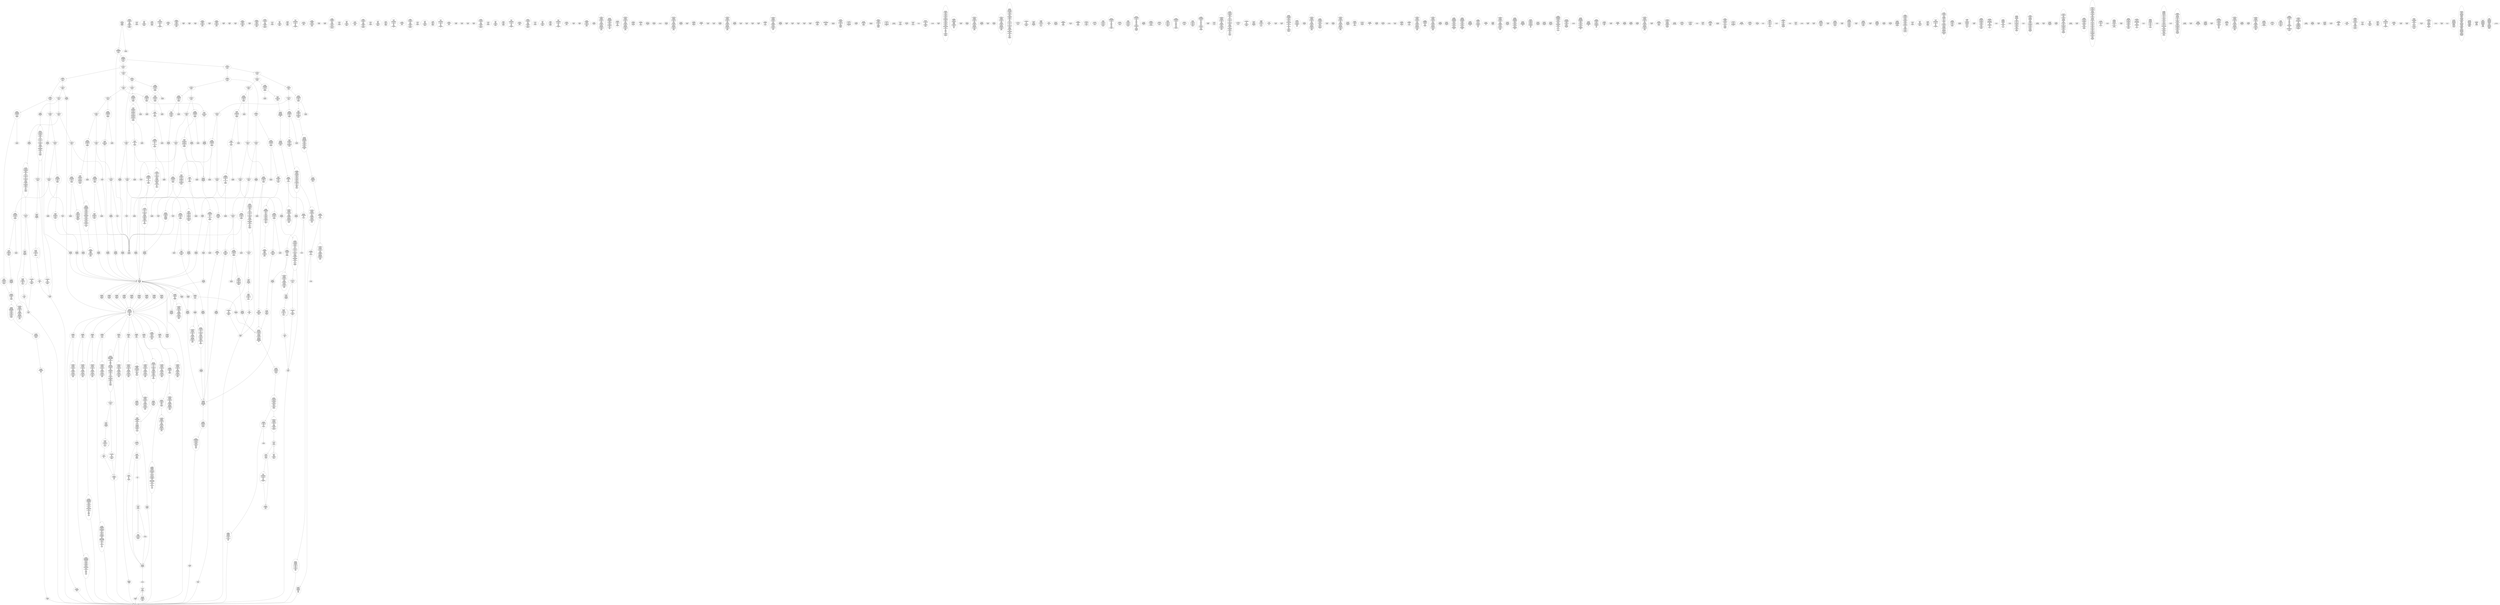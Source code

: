 /* Generated by GvGen v.1.0 (https://www.github.com/stricaud/gvgen) */

digraph G {
compound=true;
   node1 [label="[anywhere]"];
   node2 [label="# 0x0
PUSHX Data
PUSHX Data
MSTORE
CALLVALUE
ISZERO
PUSHX Data
JUMPI
"];
   node3 [label="# 0xc
PUSHX Data
REVERT
"];
   node4 [label="# 0x10
JUMPDEST
PUSHX LogicData
CALLDATASIZE
LT
PUSHX Data
JUMPI
"];
   node5 [label="# 0x1a
PUSHX Data
CALLDATALOAD
PUSHX BitData
SHR
PUSHX LogicData
GT
PUSHX Data
JUMPI
"];
   node6 [label="# 0x2b
PUSHX LogicData
GT
PUSHX Data
JUMPI
"];
   node7 [label="# 0x36
PUSHX LogicData
GT
PUSHX Data
JUMPI
"];
   node8 [label="# 0x41
PUSHX LogicData
EQ
PUSHX Data
JUMPI
"];
   node9 [label="# 0x4c
PUSHX LogicData
EQ
PUSHX Data
JUMPI
"];
   node10 [label="# 0x57
PUSHX LogicData
EQ
PUSHX Data
JUMPI
"];
   node11 [label="# 0x62
PUSHX LogicData
EQ
PUSHX Data
JUMPI
"];
   node12 [label="# 0x6d
PUSHX LogicData
EQ
PUSHX Data
JUMPI
"];
   node13 [label="# 0x78
PUSHX Data
JUMP
"];
   node14 [label="# 0x7c
JUMPDEST
PUSHX LogicData
EQ
PUSHX Data
JUMPI
"];
   node15 [label="# 0x88
PUSHX LogicData
EQ
PUSHX Data
JUMPI
"];
   node16 [label="# 0x93
PUSHX LogicData
EQ
PUSHX Data
JUMPI
"];
   node17 [label="# 0x9e
PUSHX LogicData
EQ
PUSHX Data
JUMPI
"];
   node18 [label="# 0xa9
PUSHX Data
JUMP
"];
   node19 [label="# 0xad
JUMPDEST
PUSHX LogicData
GT
PUSHX Data
JUMPI
"];
   node20 [label="# 0xb9
PUSHX LogicData
EQ
PUSHX Data
JUMPI
"];
   node21 [label="# 0xc4
PUSHX LogicData
EQ
PUSHX Data
JUMPI
"];
   node22 [label="# 0xcf
PUSHX LogicData
EQ
PUSHX Data
JUMPI
"];
   node23 [label="# 0xda
PUSHX LogicData
EQ
PUSHX Data
JUMPI
"];
   node24 [label="# 0xe5
PUSHX Data
JUMP
"];
   node25 [label="# 0xe9
JUMPDEST
PUSHX LogicData
EQ
PUSHX Data
JUMPI
"];
   node26 [label="# 0xf5
PUSHX LogicData
EQ
PUSHX Data
JUMPI
"];
   node27 [label="# 0x100
PUSHX LogicData
EQ
PUSHX Data
JUMPI
"];
   node28 [label="# 0x10b
PUSHX LogicData
EQ
PUSHX Data
JUMPI
"];
   node29 [label="# 0x116
PUSHX Data
JUMP
"];
   node30 [label="# 0x11a
JUMPDEST
PUSHX LogicData
GT
PUSHX Data
JUMPI
"];
   node31 [label="# 0x126
PUSHX LogicData
GT
PUSHX Data
JUMPI
"];
   node32 [label="# 0x131
PUSHX LogicData
EQ
PUSHX Data
JUMPI
"];
   node33 [label="# 0x13c
PUSHX LogicData
EQ
PUSHX Data
JUMPI
"];
   node34 [label="# 0x147
PUSHX LogicData
EQ
PUSHX Data
JUMPI
"];
   node35 [label="# 0x152
PUSHX LogicData
EQ
PUSHX Data
JUMPI
"];
   node36 [label="# 0x15d
PUSHX Data
JUMP
"];
   node37 [label="# 0x161
JUMPDEST
PUSHX LogicData
EQ
PUSHX Data
JUMPI
"];
   node38 [label="# 0x16d
PUSHX LogicData
EQ
PUSHX Data
JUMPI
"];
   node39 [label="# 0x178
PUSHX LogicData
EQ
PUSHX Data
JUMPI
"];
   node40 [label="# 0x183
PUSHX LogicData
EQ
PUSHX Data
JUMPI
"];
   node41 [label="# 0x18e
PUSHX Data
JUMP
"];
   node42 [label="# 0x192
JUMPDEST
PUSHX LogicData
GT
PUSHX Data
JUMPI
"];
   node43 [label="# 0x19e
PUSHX LogicData
EQ
PUSHX Data
JUMPI
"];
   node44 [label="# 0x1a9
PUSHX LogicData
EQ
PUSHX Data
JUMPI
"];
   node45 [label="# 0x1b4
PUSHX LogicData
EQ
PUSHX Data
JUMPI
"];
   node46 [label="# 0x1bf
PUSHX LogicData
EQ
PUSHX Data
JUMPI
"];
   node47 [label="# 0x1ca
PUSHX Data
JUMP
"];
   node48 [label="# 0x1ce
JUMPDEST
PUSHX LogicData
EQ
PUSHX Data
JUMPI
"];
   node49 [label="# 0x1da
PUSHX LogicData
EQ
PUSHX Data
JUMPI
"];
   node50 [label="# 0x1e5
PUSHX LogicData
EQ
PUSHX Data
JUMPI
"];
   node51 [label="# 0x1f0
PUSHX LogicData
EQ
PUSHX Data
JUMPI
"];
   node52 [label="# 0x1fb
JUMPDEST
PUSHX Data
REVERT
"];
   node53 [label="# 0x200
JUMPDEST
PUSHX Data
PUSHX ArithData
CALLDATASIZE
SUB
PUSHX LogicData
LT
ISZERO
PUSHX Data
JUMPI
"];
   node54 [label="# 0x212
PUSHX Data
REVERT
"];
   node55 [label="# 0x216
JUMPDEST
ADD
CALLDATALOAD
PUSHX BitData
NOT
AND
PUSHX ArithData
ADD
PUSHX Data
JUMP
"];
   node56 [label="# 0x24b
JUMPDEST
PUSHX MemData
MLOAD
ISZERO
ISZERO
MSTORE
PUSHX ArithData
ADD
PUSHX MemData
MLOAD
SUB
RETURN
"];
   node57 [label="# 0x263
JUMPDEST
PUSHX Data
PUSHX Data
JUMP
"];
   node58 [label="# 0x26b
JUMPDEST
PUSHX MemData
MLOAD
PUSHX ArithData
ADD
SUB
MSTORE
MLOAD
MSTORE
PUSHX ArithData
ADD
MLOAD
PUSHX ArithData
ADD
PUSHX Data
"];
   node59 [label="# 0x290
JUMPDEST
LT
ISZERO
PUSHX Data
JUMPI
"];
   node60 [label="# 0x299
ADD
MLOAD
ADD
MSTORE
PUSHX ArithData
ADD
PUSHX Data
JUMP
"];
   node61 [label="# 0x2ab
JUMPDEST
ADD
PUSHX BitData
AND
ISZERO
PUSHX Data
JUMPI
"];
   node62 [label="# 0x2bf
SUB
MLOAD
PUSHX ArithData
PUSHX ArithData
SUB
PUSHX ArithData
EXP
SUB
NOT
AND
MSTORE
PUSHX ArithData
ADD
"];
   node63 [label="# 0x2d8
JUMPDEST
PUSHX MemData
MLOAD
SUB
RETURN
"];
   node64 [label="# 0x2e6
JUMPDEST
PUSHX Data
PUSHX ArithData
CALLDATASIZE
SUB
PUSHX LogicData
LT
ISZERO
PUSHX Data
JUMPI
"];
   node65 [label="# 0x2f8
PUSHX Data
REVERT
"];
   node66 [label="# 0x2fc
JUMPDEST
ADD
CALLDATALOAD
PUSHX ArithData
ADD
PUSHX Data
JUMP
"];
   node67 [label="# 0x312
JUMPDEST
PUSHX MemData
MLOAD
PUSHX BitData
AND
MSTORE
PUSHX ArithData
ADD
PUSHX MemData
MLOAD
SUB
RETURN
"];
   node68 [label="# 0x33e
JUMPDEST
PUSHX Data
PUSHX ArithData
CALLDATASIZE
SUB
PUSHX LogicData
LT
ISZERO
PUSHX Data
JUMPI
"];
   node69 [label="# 0x350
PUSHX Data
REVERT
"];
   node70 [label="# 0x354
JUMPDEST
ADD
CALLDATALOAD
PUSHX BitData
AND
PUSHX ArithData
ADD
CALLDATALOAD
PUSHX ArithData
ADD
PUSHX Data
JUMP
"];
   node71 [label="# 0x38a
JUMPDEST
STOP
"];
   node72 [label="# 0x38c
JUMPDEST
PUSHX Data
PUSHX ArithData
CALLDATASIZE
SUB
PUSHX LogicData
LT
ISZERO
PUSHX Data
JUMPI
"];
   node73 [label="# 0x39e
PUSHX Data
REVERT
"];
   node74 [label="# 0x3a2
JUMPDEST
ADD
CALLDATALOAD
PUSHX BitData
AND
PUSHX ArithData
ADD
PUSHX Data
JUMP
"];
   node75 [label="# 0x3ce
JUMPDEST
STOP
"];
   node76 [label="# 0x3d0
JUMPDEST
PUSHX Data
PUSHX ArithData
CALLDATASIZE
SUB
PUSHX LogicData
LT
ISZERO
PUSHX Data
JUMPI
"];
   node77 [label="# 0x3e2
PUSHX Data
REVERT
"];
   node78 [label="# 0x3e6
JUMPDEST
ADD
CALLDATALOAD
PUSHX ArithData
ADD
CALLDATALOAD
PUSHX ArithData
ADD
PUSHX LogicData
GT
ISZERO
PUSHX Data
JUMPI
"];
   node79 [label="# 0x409
PUSHX Data
REVERT
"];
   node80 [label="# 0x40d
JUMPDEST
ADD
PUSHX ArithData
ADD
GT
ISZERO
PUSHX Data
JUMPI
"];
   node81 [label="# 0x41b
PUSHX Data
REVERT
"];
   node82 [label="# 0x41f
JUMPDEST
CALLDATALOAD
PUSHX ArithData
ADD
PUSHX ArithData
MUL
ADD
GT
PUSHX LogicData
GT
OR
ISZERO
PUSHX Data
JUMPI
"];
   node83 [label="# 0x43d
PUSHX Data
REVERT
"];
   node84 [label="# 0x441
JUMPDEST
PUSHX Data
JUMP
"];
   node85 [label="# 0x451
JUMPDEST
STOP
"];
   node86 [label="# 0x453
JUMPDEST
PUSHX Data
PUSHX Data
JUMP
"];
   node87 [label="# 0x45b
JUMPDEST
PUSHX MemData
MLOAD
MSTORE
PUSHX ArithData
ADD
PUSHX MemData
MLOAD
SUB
RETURN
"];
   node88 [label="# 0x471
JUMPDEST
PUSHX Data
PUSHX ArithData
CALLDATASIZE
SUB
PUSHX LogicData
LT
ISZERO
PUSHX Data
JUMPI
"];
   node89 [label="# 0x483
PUSHX Data
REVERT
"];
   node90 [label="# 0x487
JUMPDEST
ADD
CALLDATALOAD
PUSHX BitData
AND
PUSHX ArithData
ADD
CALLDATALOAD
PUSHX BitData
AND
PUSHX ArithData
ADD
CALLDATALOAD
PUSHX ArithData
ADD
PUSHX Data
JUMP
"];
   node91 [label="# 0x4dd
JUMPDEST
STOP
"];
   node92 [label="# 0x4df
JUMPDEST
PUSHX Data
PUSHX ArithData
CALLDATASIZE
SUB
PUSHX LogicData
LT
ISZERO
PUSHX Data
JUMPI
"];
   node93 [label="# 0x4f1
PUSHX Data
REVERT
"];
   node94 [label="# 0x4f5
JUMPDEST
ADD
CALLDATALOAD
PUSHX BitData
AND
PUSHX ArithData
ADD
CALLDATALOAD
PUSHX ArithData
ADD
PUSHX Data
JUMP
"];
   node95 [label="# 0x52b
JUMPDEST
PUSHX MemData
MLOAD
MSTORE
PUSHX ArithData
ADD
PUSHX MemData
MLOAD
SUB
RETURN
"];
   node96 [label="# 0x541
JUMPDEST
PUSHX Data
PUSHX ArithData
CALLDATASIZE
SUB
PUSHX LogicData
LT
ISZERO
PUSHX Data
JUMPI
"];
   node97 [label="# 0x553
PUSHX Data
REVERT
"];
   node98 [label="# 0x557
JUMPDEST
ADD
CALLDATALOAD
PUSHX BitData
AND
PUSHX ArithData
ADD
CALLDATALOAD
PUSHX ArithData
ADD
PUSHX Data
JUMP
"];
   node99 [label="# 0x58d
JUMPDEST
STOP
"];
   node100 [label="# 0x58f
JUMPDEST
PUSHX Data
PUSHX ArithData
CALLDATASIZE
SUB
PUSHX LogicData
LT
ISZERO
PUSHX Data
JUMPI
"];
   node101 [label="# 0x5a1
PUSHX Data
REVERT
"];
   node102 [label="# 0x5a5
JUMPDEST
ADD
CALLDATALOAD
PUSHX BitData
AND
PUSHX ArithData
ADD
CALLDATALOAD
PUSHX BitData
AND
PUSHX ArithData
ADD
CALLDATALOAD
PUSHX ArithData
ADD
PUSHX Data
JUMP
"];
   node103 [label="# 0x5fb
JUMPDEST
STOP
"];
   node104 [label="# 0x5fd
JUMPDEST
PUSHX Data
PUSHX ArithData
CALLDATASIZE
SUB
PUSHX LogicData
LT
ISZERO
PUSHX Data
JUMPI
"];
   node105 [label="# 0x60f
PUSHX Data
REVERT
"];
   node106 [label="# 0x613
JUMPDEST
ADD
CALLDATALOAD
PUSHX ArithData
ADD
PUSHX Data
JUMP
"];
   node107 [label="# 0x629
JUMPDEST
STOP
"];
   node108 [label="# 0x62b
JUMPDEST
PUSHX Data
PUSHX ArithData
CALLDATASIZE
SUB
PUSHX LogicData
LT
ISZERO
PUSHX Data
JUMPI
"];
   node109 [label="# 0x63d
PUSHX Data
REVERT
"];
   node110 [label="# 0x641
JUMPDEST
ADD
CALLDATALOAD
PUSHX ArithData
ADD
PUSHX Data
JUMP
"];
   node111 [label="# 0x657
JUMPDEST
PUSHX MemData
MLOAD
MSTORE
PUSHX ArithData
ADD
PUSHX MemData
MLOAD
SUB
RETURN
"];
   node112 [label="# 0x66d
JUMPDEST
PUSHX Data
PUSHX ArithData
CALLDATASIZE
SUB
PUSHX LogicData
LT
ISZERO
PUSHX Data
JUMPI
"];
   node113 [label="# 0x67f
PUSHX Data
REVERT
"];
   node114 [label="# 0x683
JUMPDEST
ADD
CALLDATALOAD
PUSHX ArithData
ADD
PUSHX LogicData
GT
ISZERO
PUSHX Data
JUMPI
"];
   node115 [label="# 0x69c
PUSHX Data
REVERT
"];
   node116 [label="# 0x6a0
JUMPDEST
ADD
PUSHX ArithData
ADD
GT
ISZERO
PUSHX Data
JUMPI
"];
   node117 [label="# 0x6ae
PUSHX Data
REVERT
"];
   node118 [label="# 0x6b2
JUMPDEST
CALLDATALOAD
PUSHX ArithData
ADD
PUSHX ArithData
MUL
ADD
GT
PUSHX LogicData
GT
OR
ISZERO
PUSHX Data
JUMPI
"];
   node119 [label="# 0x6d0
PUSHX Data
REVERT
"];
   node120 [label="# 0x6d4
JUMPDEST
PUSHX Data
JUMP
"];
   node121 [label="# 0x6e4
JUMPDEST
STOP
"];
   node122 [label="# 0x6e6
JUMPDEST
PUSHX Data
PUSHX ArithData
CALLDATASIZE
SUB
PUSHX LogicData
LT
ISZERO
PUSHX Data
JUMPI
"];
   node123 [label="# 0x6f8
PUSHX Data
REVERT
"];
   node124 [label="# 0x6fc
JUMPDEST
ADD
CALLDATALOAD
PUSHX ArithData
ADD
PUSHX Data
JUMP
"];
   node125 [label="# 0x712
JUMPDEST
PUSHX MemData
MLOAD
PUSHX BitData
AND
MSTORE
PUSHX ArithData
ADD
PUSHX MemData
MLOAD
SUB
RETURN
"];
   node126 [label="# 0x73e
JUMPDEST
PUSHX Data
PUSHX Data
JUMP
"];
   node127 [label="# 0x746
JUMPDEST
PUSHX MemData
MLOAD
PUSHX ArithData
ADD
SUB
MSTORE
MLOAD
MSTORE
PUSHX ArithData
ADD
MLOAD
PUSHX ArithData
ADD
PUSHX Data
"];
   node128 [label="# 0x76b
JUMPDEST
LT
ISZERO
PUSHX Data
JUMPI
"];
   node129 [label="# 0x774
ADD
MLOAD
ADD
MSTORE
PUSHX ArithData
ADD
PUSHX Data
JUMP
"];
   node130 [label="# 0x786
JUMPDEST
ADD
PUSHX BitData
AND
ISZERO
PUSHX Data
JUMPI
"];
   node131 [label="# 0x79a
SUB
MLOAD
PUSHX ArithData
PUSHX ArithData
SUB
PUSHX ArithData
EXP
SUB
NOT
AND
MSTORE
PUSHX ArithData
ADD
"];
   node132 [label="# 0x7b3
JUMPDEST
PUSHX MemData
MLOAD
SUB
RETURN
"];
   node133 [label="# 0x7c1
JUMPDEST
PUSHX Data
PUSHX ArithData
CALLDATASIZE
SUB
PUSHX LogicData
LT
ISZERO
PUSHX Data
JUMPI
"];
   node134 [label="# 0x7d3
PUSHX Data
REVERT
"];
   node135 [label="# 0x7d7
JUMPDEST
ADD
CALLDATALOAD
PUSHX BitData
AND
PUSHX ArithData
ADD
PUSHX Data
JUMP
"];
   node136 [label="# 0x803
JUMPDEST
PUSHX MemData
MLOAD
MSTORE
PUSHX ArithData
ADD
PUSHX MemData
MLOAD
SUB
RETURN
"];
   node137 [label="# 0x819
JUMPDEST
PUSHX Data
PUSHX Data
JUMP
"];
   node138 [label="# 0x821
JUMPDEST
STOP
"];
   node139 [label="# 0x823
JUMPDEST
PUSHX Data
PUSHX ArithData
CALLDATASIZE
SUB
PUSHX LogicData
LT
ISZERO
PUSHX Data
JUMPI
"];
   node140 [label="# 0x835
PUSHX Data
REVERT
"];
   node141 [label="# 0x839
JUMPDEST
ADD
CALLDATALOAD
PUSHX BitData
AND
PUSHX ArithData
ADD
PUSHX Data
JUMP
"];
   node142 [label="# 0x865
JUMPDEST
STOP
"];
   node143 [label="# 0x867
JUMPDEST
PUSHX Data
PUSHX ArithData
CALLDATASIZE
SUB
PUSHX LogicData
LT
ISZERO
PUSHX Data
JUMPI
"];
   node144 [label="# 0x879
PUSHX Data
REVERT
"];
   node145 [label="# 0x87d
JUMPDEST
ADD
CALLDATALOAD
PUSHX BitData
AND
PUSHX ArithData
ADD
PUSHX Data
JUMP
"];
   node146 [label="# 0x8a9
JUMPDEST
PUSHX MemData
MLOAD
PUSHX ArithData
ADD
SUB
MSTORE
MLOAD
MSTORE
PUSHX ArithData
ADD
MLOAD
PUSHX ArithData
ADD
PUSHX ArithData
MUL
PUSHX Data
"];
   node147 [label="# 0x8d1
JUMPDEST
LT
ISZERO
PUSHX Data
JUMPI
"];
   node148 [label="# 0x8da
ADD
MLOAD
ADD
MSTORE
PUSHX ArithData
ADD
PUSHX Data
JUMP
"];
   node149 [label="# 0x8ec
JUMPDEST
ADD
PUSHX MemData
MLOAD
SUB
RETURN
"];
   node150 [label="# 0x900
JUMPDEST
PUSHX Data
PUSHX Data
JUMP
"];
   node151 [label="# 0x908
JUMPDEST
PUSHX MemData
MLOAD
PUSHX BitData
AND
MSTORE
PUSHX ArithData
ADD
PUSHX MemData
MLOAD
SUB
RETURN
"];
   node152 [label="# 0x934
JUMPDEST
PUSHX Data
PUSHX Data
JUMP
"];
   node153 [label="# 0x93c
JUMPDEST
PUSHX MemData
MLOAD
PUSHX ArithData
ADD
SUB
MSTORE
MLOAD
MSTORE
PUSHX ArithData
ADD
MLOAD
PUSHX ArithData
ADD
PUSHX Data
"];
   node154 [label="# 0x961
JUMPDEST
LT
ISZERO
PUSHX Data
JUMPI
"];
   node155 [label="# 0x96a
ADD
MLOAD
ADD
MSTORE
PUSHX ArithData
ADD
PUSHX Data
JUMP
"];
   node156 [label="# 0x97c
JUMPDEST
ADD
PUSHX BitData
AND
ISZERO
PUSHX Data
JUMPI
"];
   node157 [label="# 0x990
SUB
MLOAD
PUSHX ArithData
PUSHX ArithData
SUB
PUSHX ArithData
EXP
SUB
NOT
AND
MSTORE
PUSHX ArithData
ADD
"];
   node158 [label="# 0x9a9
JUMPDEST
PUSHX MemData
MLOAD
SUB
RETURN
"];
   node159 [label="# 0x9b7
JUMPDEST
PUSHX Data
PUSHX Data
JUMP
"];
   node160 [label="# 0x9bf
JUMPDEST
PUSHX MemData
MLOAD
PUSHX ArithData
ADD
SUB
MSTORE
MLOAD
MSTORE
PUSHX ArithData
ADD
MLOAD
PUSHX ArithData
ADD
PUSHX Data
"];
   node161 [label="# 0x9e4
JUMPDEST
LT
ISZERO
PUSHX Data
JUMPI
"];
   node162 [label="# 0x9ed
ADD
MLOAD
ADD
MSTORE
PUSHX ArithData
ADD
PUSHX Data
JUMP
"];
   node163 [label="# 0x9ff
JUMPDEST
ADD
PUSHX BitData
AND
ISZERO
PUSHX Data
JUMPI
"];
   node164 [label="# 0xa13
SUB
MLOAD
PUSHX ArithData
PUSHX ArithData
SUB
PUSHX ArithData
EXP
SUB
NOT
AND
MSTORE
PUSHX ArithData
ADD
"];
   node165 [label="# 0xa2c
JUMPDEST
PUSHX MemData
MLOAD
SUB
RETURN
"];
   node166 [label="# 0xa3a
JUMPDEST
PUSHX Data
PUSHX ArithData
CALLDATASIZE
SUB
PUSHX LogicData
LT
ISZERO
PUSHX Data
JUMPI
"];
   node167 [label="# 0xa4c
PUSHX Data
REVERT
"];
   node168 [label="# 0xa50
JUMPDEST
ADD
CALLDATALOAD
PUSHX BitData
AND
PUSHX ArithData
ADD
CALLDATALOAD
ISZERO
ISZERO
PUSHX ArithData
ADD
PUSHX Data
JUMP
"];
   node169 [label="# 0xa88
JUMPDEST
STOP
"];
   node170 [label="# 0xa8a
JUMPDEST
PUSHX Data
PUSHX ArithData
CALLDATASIZE
SUB
PUSHX LogicData
LT
ISZERO
PUSHX Data
JUMPI
"];
   node171 [label="# 0xa9c
PUSHX Data
REVERT
"];
   node172 [label="# 0xaa0
JUMPDEST
ADD
CALLDATALOAD
PUSHX ArithData
ADD
PUSHX LogicData
GT
ISZERO
PUSHX Data
JUMPI
"];
   node173 [label="# 0xab9
PUSHX Data
REVERT
"];
   node174 [label="# 0xabd
JUMPDEST
ADD
PUSHX ArithData
ADD
GT
ISZERO
PUSHX Data
JUMPI
"];
   node175 [label="# 0xacb
PUSHX Data
REVERT
"];
   node176 [label="# 0xacf
JUMPDEST
CALLDATALOAD
PUSHX ArithData
ADD
PUSHX ArithData
MUL
ADD
GT
PUSHX LogicData
GT
OR
ISZERO
PUSHX Data
JUMPI
"];
   node177 [label="# 0xaed
PUSHX Data
REVERT
"];
   node178 [label="# 0xaf1
JUMPDEST
PUSHX ArithData
ADD
PUSHX ArithData
DIV
MUL
PUSHX ArithData
ADD
PUSHX MemData
MLOAD
ADD
PUSHX Data
MSTORE
MSTORE
PUSHX ArithData
ADD
CALLDATACOPY
PUSHX Data
ADD
MSTORE
PUSHX BitData
NOT
PUSHX ArithData
ADD
AND
ADD
PUSHX Data
JUMP
"];
   node179 [label="# 0xb43
JUMPDEST
STOP
"];
   node180 [label="# 0xb45
JUMPDEST
PUSHX Data
PUSHX ArithData
CALLDATASIZE
SUB
PUSHX LogicData
LT
ISZERO
PUSHX Data
JUMPI
"];
   node181 [label="# 0xb57
PUSHX Data
REVERT
"];
   node182 [label="# 0xb5b
JUMPDEST
ADD
CALLDATALOAD
PUSHX BitData
AND
PUSHX ArithData
ADD
CALLDATALOAD
PUSHX BitData
AND
PUSHX ArithData
ADD
CALLDATALOAD
PUSHX ArithData
ADD
CALLDATALOAD
PUSHX ArithData
ADD
PUSHX LogicData
GT
ISZERO
PUSHX Data
JUMPI
"];
   node183 [label="# 0xbbe
PUSHX Data
REVERT
"];
   node184 [label="# 0xbc2
JUMPDEST
ADD
PUSHX ArithData
ADD
GT
ISZERO
PUSHX Data
JUMPI
"];
   node185 [label="# 0xbd0
PUSHX Data
REVERT
"];
   node186 [label="# 0xbd4
JUMPDEST
CALLDATALOAD
PUSHX ArithData
ADD
PUSHX ArithData
MUL
ADD
GT
PUSHX LogicData
GT
OR
ISZERO
PUSHX Data
JUMPI
"];
   node187 [label="# 0xbf2
PUSHX Data
REVERT
"];
   node188 [label="# 0xbf6
JUMPDEST
PUSHX ArithData
ADD
PUSHX ArithData
DIV
MUL
PUSHX ArithData
ADD
PUSHX MemData
MLOAD
ADD
PUSHX Data
MSTORE
MSTORE
PUSHX ArithData
ADD
CALLDATACOPY
PUSHX Data
ADD
MSTORE
PUSHX BitData
NOT
PUSHX ArithData
ADD
AND
ADD
PUSHX Data
JUMP
"];
   node189 [label="# 0xc48
JUMPDEST
STOP
"];
   node190 [label="# 0xc4a
JUMPDEST
PUSHX Data
PUSHX Data
JUMP
"];
   node191 [label="# 0xc52
JUMPDEST
STOP
"];
   node192 [label="# 0xc54
JUMPDEST
PUSHX Data
PUSHX ArithData
CALLDATASIZE
SUB
PUSHX LogicData
LT
ISZERO
PUSHX Data
JUMPI
"];
   node193 [label="# 0xc66
PUSHX Data
REVERT
"];
   node194 [label="# 0xc6a
JUMPDEST
ADD
CALLDATALOAD
PUSHX ArithData
ADD
PUSHX Data
JUMP
"];
   node195 [label="# 0xc80
JUMPDEST
PUSHX MemData
MLOAD
PUSHX ArithData
ADD
SUB
MSTORE
MLOAD
MSTORE
PUSHX ArithData
ADD
MLOAD
PUSHX ArithData
ADD
PUSHX Data
"];
   node196 [label="# 0xca5
JUMPDEST
LT
ISZERO
PUSHX Data
JUMPI
"];
   node197 [label="# 0xcae
ADD
MLOAD
ADD
MSTORE
PUSHX ArithData
ADD
PUSHX Data
JUMP
"];
   node198 [label="# 0xcc0
JUMPDEST
ADD
PUSHX BitData
AND
ISZERO
PUSHX Data
JUMPI
"];
   node199 [label="# 0xcd4
SUB
MLOAD
PUSHX ArithData
PUSHX ArithData
SUB
PUSHX ArithData
EXP
SUB
NOT
AND
MSTORE
PUSHX ArithData
ADD
"];
   node200 [label="# 0xced
JUMPDEST
PUSHX MemData
MLOAD
SUB
RETURN
"];
   node201 [label="# 0xcfb
JUMPDEST
PUSHX Data
PUSHX ArithData
CALLDATASIZE
SUB
PUSHX LogicData
LT
ISZERO
PUSHX Data
JUMPI
"];
   node202 [label="# 0xd0d
PUSHX Data
REVERT
"];
   node203 [label="# 0xd11
JUMPDEST
ADD
CALLDATALOAD
PUSHX ArithData
ADD
PUSHX Data
JUMP
"];
   node204 [label="# 0xd27
JUMPDEST
PUSHX MemData
MLOAD
PUSHX ArithData
ADD
SUB
MSTORE
MLOAD
MSTORE
PUSHX ArithData
ADD
MLOAD
PUSHX ArithData
ADD
PUSHX Data
"];
   node205 [label="# 0xd4c
JUMPDEST
LT
ISZERO
PUSHX Data
JUMPI
"];
   node206 [label="# 0xd55
ADD
MLOAD
ADD
MSTORE
PUSHX ArithData
ADD
PUSHX Data
JUMP
"];
   node207 [label="# 0xd67
JUMPDEST
ADD
PUSHX BitData
AND
ISZERO
PUSHX Data
JUMPI
"];
   node208 [label="# 0xd7b
SUB
MLOAD
PUSHX ArithData
PUSHX ArithData
SUB
PUSHX ArithData
EXP
SUB
NOT
AND
MSTORE
PUSHX ArithData
ADD
"];
   node209 [label="# 0xd94
JUMPDEST
PUSHX MemData
MLOAD
SUB
RETURN
"];
   node210 [label="# 0xda2
JUMPDEST
PUSHX Data
PUSHX ArithData
CALLDATASIZE
SUB
PUSHX LogicData
LT
ISZERO
PUSHX Data
JUMPI
"];
   node211 [label="# 0xdb4
PUSHX Data
REVERT
"];
   node212 [label="# 0xdb8
JUMPDEST
ADD
CALLDATALOAD
PUSHX ArithData
ADD
PUSHX Data
JUMP
"];
   node213 [label="# 0xdce
JUMPDEST
STOP
"];
   node214 [label="# 0xdd0
JUMPDEST
PUSHX Data
PUSHX ArithData
CALLDATASIZE
SUB
PUSHX LogicData
LT
ISZERO
PUSHX Data
JUMPI
"];
   node215 [label="# 0xde2
PUSHX Data
REVERT
"];
   node216 [label="# 0xde6
JUMPDEST
ADD
CALLDATALOAD
PUSHX BitData
AND
PUSHX ArithData
ADD
CALLDATALOAD
PUSHX BitData
AND
PUSHX ArithData
ADD
PUSHX Data
JUMP
"];
   node217 [label="# 0xe32
JUMPDEST
PUSHX MemData
MLOAD
ISZERO
ISZERO
MSTORE
PUSHX ArithData
ADD
PUSHX MemData
MLOAD
SUB
RETURN
"];
   node218 [label="# 0xe4a
JUMPDEST
PUSHX Data
PUSHX ArithData
CALLDATASIZE
SUB
PUSHX LogicData
LT
ISZERO
PUSHX Data
JUMPI
"];
   node219 [label="# 0xe5c
PUSHX Data
REVERT
"];
   node220 [label="# 0xe60
JUMPDEST
ADD
CALLDATALOAD
PUSHX BitData
AND
PUSHX ArithData
ADD
PUSHX Data
JUMP
"];
   node221 [label="# 0xe8c
JUMPDEST
STOP
"];
   node222 [label="# 0xe8e
JUMPDEST
PUSHX Data
PUSHX Data
JUMP
"];
   node223 [label="# 0xe96
JUMPDEST
PUSHX MemData
MLOAD
MSTORE
PUSHX ArithData
ADD
PUSHX MemData
MLOAD
SUB
RETURN
"];
   node224 [label="# 0xeac
JUMPDEST
PUSHX Data
PUSHX ArithData
PUSHX BitData
NOT
AND
PUSHX BitData
NOT
AND
MSTORE
PUSHX ArithData
ADD
MSTORE
PUSHX ArithData
ADD
PUSHX Data
SHA3
PUSHX ArithData
SLOAD
PUSHX ArithData
EXP
DIV
PUSHX BitData
AND
JUMP
"];
   node225 [label="# 0xf13
JUMPDEST
PUSHX Data
PUSHX StorData
SLOAD
PUSHX ArithData
PUSHX BitData
AND
ISZERO
PUSHX ArithData
MUL
SUB
AND
PUSHX Data
DIV
PUSHX ArithData
ADD
PUSHX ArithData
DIV
MUL
PUSHX ArithData
ADD
PUSHX MemData
MLOAD
ADD
PUSHX Data
MSTORE
MSTORE
PUSHX ArithData
ADD
SLOAD
PUSHX ArithData
PUSHX BitData
AND
ISZERO
PUSHX ArithData
MUL
SUB
AND
PUSHX Data
DIV
ISZERO
PUSHX Data
JUMPI
"];
   node226 [label="# 0xf65
PUSHX LogicData
LT
PUSHX Data
JUMPI
"];
   node227 [label="# 0xf6d
PUSHX ArithData
SLOAD
DIV
MUL
MSTORE
PUSHX ArithData
ADD
PUSHX Data
JUMP
"];
   node228 [label="# 0xf80
JUMPDEST
ADD
PUSHX Data
MSTORE
PUSHX Data
PUSHX Data
SHA3
"];
   node229 [label="# 0xf8e
JUMPDEST
SLOAD
MSTORE
PUSHX ArithData
ADD
PUSHX ArithData
ADD
GT
PUSHX Data
JUMPI
"];
   node230 [label="# 0xfa2
SUB
PUSHX BitData
AND
ADD
"];
   node231 [label="# 0xfab
JUMPDEST
JUMP
"];
   node232 [label="# 0xfb5
JUMPDEST
PUSHX Data
PUSHX Data
PUSHX Data
JUMP
"];
   node233 [label="# 0xfc0
JUMPDEST
PUSHX Data
JUMPI
"];
   node234 [label="# 0xfc5
PUSHX MemData
MLOAD
PUSHX Data
MSTORE
PUSHX ArithData
ADD
PUSHX ArithData
ADD
SUB
MSTORE
PUSHX Data
MSTORE
PUSHX ArithData
ADD
PUSHX Data
PUSHX Data
CODECOPY
PUSHX ArithData
ADD
PUSHX MemData
MLOAD
SUB
REVERT
"];
   node235 [label="# 0x1015
JUMPDEST
PUSHX Data
PUSHX ArithData
MSTORE
PUSHX ArithData
ADD
MSTORE
PUSHX ArithData
ADD
PUSHX Data
SHA3
PUSHX ArithData
SLOAD
PUSHX ArithData
EXP
DIV
PUSHX BitData
AND
JUMP
"];
   node236 [label="# 0x1050
JUMPDEST
PUSHX Data
PUSHX Data
PUSHX Data
JUMP
"];
   node237 [label="# 0x105b
JUMPDEST
PUSHX BitData
AND
PUSHX BitData
AND
EQ
ISZERO
PUSHX Data
JUMPI
"];
   node238 [label="# 0x1092
PUSHX MemData
MLOAD
PUSHX Data
MSTORE
PUSHX ArithData
ADD
PUSHX ArithData
ADD
SUB
MSTORE
PUSHX Data
MSTORE
PUSHX ArithData
ADD
PUSHX Data
PUSHX Data
CODECOPY
PUSHX ArithData
ADD
PUSHX MemData
MLOAD
SUB
REVERT
"];
   node239 [label="# 0x10e2
JUMPDEST
PUSHX BitData
AND
PUSHX Data
PUSHX Data
JUMP
"];
   node240 [label="# 0x1101
JUMPDEST
PUSHX BitData
AND
EQ
PUSHX Data
JUMPI
"];
   node241 [label="# 0x111e
PUSHX Data
PUSHX Data
PUSHX Data
JUMP
"];
   node242 [label="# 0x112a
JUMPDEST
PUSHX Data
JUMP
"];
   node243 [label="# 0x112f
JUMPDEST
"];
   node244 [label="# 0x1130
JUMPDEST
PUSHX Data
JUMPI
"];
   node245 [label="# 0x1135
PUSHX MemData
MLOAD
PUSHX Data
MSTORE
PUSHX ArithData
ADD
PUSHX ArithData
ADD
SUB
MSTORE
PUSHX Data
MSTORE
PUSHX ArithData
ADD
PUSHX Data
PUSHX Data
CODECOPY
PUSHX ArithData
ADD
PUSHX MemData
MLOAD
SUB
REVERT
"];
   node246 [label="# 0x1185
JUMPDEST
PUSHX Data
PUSHX Data
JUMP
"];
   node247 [label="# 0x118f
JUMPDEST
JUMP
"];
   node248 [label="# 0x1194
JUMPDEST
PUSHX Data
PUSHX Data
JUMP
"];
   node249 [label="# 0x119c
JUMPDEST
PUSHX BitData
AND
PUSHX Data
PUSHX Data
JUMP
"];
   node250 [label="# 0x11ba
JUMPDEST
PUSHX BitData
AND
EQ
PUSHX Data
JUMPI
"];
   node251 [label="# 0x11d6
PUSHX MemData
MLOAD
PUSHX Data
MSTORE
PUSHX ArithData
ADD
PUSHX ArithData
ADD
SUB
MSTORE
PUSHX Data
MSTORE
PUSHX ArithData
ADD
PUSHX Data
MSTORE
PUSHX ArithData
ADD
PUSHX MemData
MLOAD
SUB
REVERT
"];
   node252 [label="# 0x1243
JUMPDEST
PUSHX LogicData
PUSHX Data
PUSHX ArithData
PUSHX BitData
AND
PUSHX BitData
AND
MSTORE
PUSHX ArithData
ADD
MSTORE
PUSHX ArithData
ADD
PUSHX Data
SHA3
PUSHX ArithData
PUSHX ArithData
EXP
SLOAD
PUSHX ArithData
MUL
NOT
AND
ISZERO
ISZERO
MUL
OR
SSTORE
JUMP
"];
   node253 [label="# 0x129e
JUMPDEST
PUSHX Data
PUSHX Data
JUMP
"];
   node254 [label="# 0x12a6
JUMPDEST
PUSHX BitData
AND
PUSHX Data
PUSHX Data
JUMP
"];
   node255 [label="# 0x12c4
JUMPDEST
PUSHX BitData
AND
EQ
PUSHX Data
JUMPI
"];
   node256 [label="# 0x12e1
PUSHX Data
PUSHX Data
JUMP
"];
   node257 [label="# 0x12ea
JUMPDEST
PUSHX BitData
AND
PUSHX Data
PUSHX Data
JUMP
"];
   node258 [label="# 0x1308
JUMPDEST
PUSHX BitData
AND
EQ
"];
   node259 [label="# 0x1320
JUMPDEST
PUSHX Data
JUMPI
"];
   node260 [label="# 0x1325
PUSHX MemData
MLOAD
PUSHX Data
MSTORE
PUSHX ArithData
ADD
PUSHX ArithData
ADD
SUB
MSTORE
PUSHX Data
MSTORE
PUSHX ArithData
ADD
PUSHX Data
PUSHX Data
CODECOPY
PUSHX ArithData
ADD
PUSHX MemData
MLOAD
SUB
REVERT
"];
   node261 [label="# 0x1375
JUMPDEST
PUSHX Data
PUSHX ArithData
ADD
PUSHX ArithData
DIV
MUL
PUSHX ArithData
ADD
PUSHX MemData
MLOAD
ADD
PUSHX Data
MSTORE
MSTORE
PUSHX ArithData
ADD
CALLDATACOPY
PUSHX Data
ADD
MSTORE
PUSHX BitData
NOT
PUSHX ArithData
ADD
AND
ADD
PUSHX Data
JUMP
"];
   node262 [label="# 0x13c3
JUMPDEST
JUMP
"];
   node263 [label="# 0x13c8
JUMPDEST
PUSHX Data
PUSHX Data
PUSHX Data
PUSHX Data
JUMP
"];
   node264 [label="# 0x13d4
JUMPDEST
JUMP
"];
   node265 [label="# 0x13d9
JUMPDEST
PUSHX Data
PUSHX Data
PUSHX Data
JUMP
"];
   node266 [label="# 0x13e4
JUMPDEST
PUSHX Data
JUMP
"];
   node267 [label="# 0x13ea
JUMPDEST
PUSHX Data
JUMPI
"];
   node268 [label="# 0x13ef
PUSHX MemData
MLOAD
PUSHX Data
MSTORE
PUSHX ArithData
ADD
PUSHX ArithData
ADD
SUB
MSTORE
PUSHX Data
MSTORE
PUSHX ArithData
ADD
PUSHX Data
PUSHX Data
CODECOPY
PUSHX ArithData
ADD
PUSHX MemData
MLOAD
SUB
REVERT
"];
   node269 [label="# 0x143f
JUMPDEST
PUSHX Data
PUSHX Data
JUMP
"];
   node270 [label="# 0x144a
JUMPDEST
JUMP
"];
   node271 [label="# 0x144f
JUMPDEST
PUSHX Data
PUSHX Data
PUSHX Data
PUSHX ArithData
PUSHX BitData
AND
PUSHX BitData
AND
MSTORE
PUSHX ArithData
ADD
MSTORE
PUSHX ArithData
ADD
PUSHX Data
SHA3
PUSHX BitData
PUSHX BitData
AND
JUMP
"];
   node272 [label="# 0x14a2
JUMPDEST
JUMP
"];
   node273 [label="# 0x14aa
JUMPDEST
PUSHX LogicData
ISZERO
ISZERO
PUSHX Data
PUSHX ArithData
CALLER
PUSHX BitData
AND
PUSHX BitData
AND
MSTORE
PUSHX ArithData
ADD
MSTORE
PUSHX ArithData
ADD
PUSHX Data
SHA3
PUSHX ArithData
SLOAD
PUSHX ArithData
EXP
DIV
PUSHX BitData
AND
ISZERO
ISZERO
EQ
PUSHX Data
JUMPI
"];
   node274 [label="# 0x1503
PUSHX MemData
MLOAD
PUSHX Data
MSTORE
PUSHX ArithData
ADD
PUSHX ArithData
ADD
SUB
MSTORE
PUSHX Data
MSTORE
PUSHX ArithData
ADD
PUSHX Data
MSTORE
PUSHX ArithData
ADD
PUSHX MemData
MLOAD
SUB
REVERT
"];
   node275 [label="# 0x1570
JUMPDEST
PUSHX Data
PUSHX Data
JUMP
"];
   node276 [label="# 0x157a
JUMPDEST
JUMP
"];
   node277 [label="# 0x157e
JUMPDEST
PUSHX Data
PUSHX MemData
MLOAD
PUSHX ArithData
ADD
PUSHX Data
MSTORE
PUSHX Data
MSTORE
PUSHX Data
JUMP
"];
   node278 [label="# 0x1599
JUMPDEST
JUMP
"];
   node279 [label="# 0x159e
JUMPDEST
CALLER
PUSHX BitData
AND
PUSHX Data
PUSHX Data
JUMP
"];
   node280 [label="# 0x15be
JUMPDEST
PUSHX BitData
AND
EQ
PUSHX Data
JUMPI
"];
   node281 [label="# 0x15da
PUSHX MemData
MLOAD
PUSHX Data
MSTORE
PUSHX ArithData
ADD
PUSHX ArithData
ADD
SUB
MSTORE
PUSHX Data
MSTORE
PUSHX ArithData
ADD
PUSHX Data
MSTORE
PUSHX ArithData
ADD
PUSHX MemData
MLOAD
SUB
REVERT
"];
   node282 [label="# 0x1647
JUMPDEST
PUSHX Data
PUSHX Data
JUMP
"];
   node283 [label="# 0x1650
JUMPDEST
JUMP
"];
   node284 [label="# 0x1653
JUMPDEST
PUSHX Data
PUSHX Data
PUSHX Data
PUSHX BitData
PUSHX BitData
AND
JUMP
"];
   node285 [label="# 0x166a
JUMPDEST
JUMP
"];
   node286 [label="# 0x1676
JUMPDEST
PUSHX Data
PUSHX Data
JUMP
"];
   node287 [label="# 0x167e
JUMPDEST
PUSHX BitData
AND
PUSHX Data
PUSHX Data
JUMP
"];
   node288 [label="# 0x169c
JUMPDEST
PUSHX BitData
AND
EQ
PUSHX Data
JUMPI
"];
   node289 [label="# 0x16b8
PUSHX MemData
MLOAD
PUSHX Data
MSTORE
PUSHX ArithData
ADD
PUSHX ArithData
ADD
SUB
MSTORE
PUSHX Data
MSTORE
PUSHX ArithData
ADD
PUSHX Data
MSTORE
PUSHX ArithData
ADD
PUSHX MemData
MLOAD
SUB
REVERT
"];
   node290 [label="# 0x1725
JUMPDEST
PUSHX Data
PUSHX ArithData
ADD
PUSHX ArithData
DIV
MUL
PUSHX ArithData
ADD
PUSHX MemData
MLOAD
ADD
PUSHX Data
MSTORE
MSTORE
PUSHX ArithData
ADD
CALLDATACOPY
PUSHX Data
ADD
MSTORE
PUSHX BitData
NOT
PUSHX ArithData
ADD
AND
ADD
PUSHX Data
JUMP
"];
   node291 [label="# 0x1772
JUMPDEST
JUMP
"];
   node292 [label="# 0x1776
JUMPDEST
PUSHX Data
PUSHX Data
PUSHX MemData
MLOAD
PUSHX ArithData
ADD
PUSHX Data
MSTORE
PUSHX Data
MSTORE
PUSHX ArithData
ADD
PUSHX Data
PUSHX Data
CODECOPY
PUSHX Data
PUSHX BitData
PUSHX BitData
AND
JUMP
"];
   node293 [label="# 0x17a6
JUMPDEST
JUMP
"];
   node294 [label="# 0x17ad
JUMPDEST
PUSHX Data
PUSHX StorData
SLOAD
PUSHX ArithData
PUSHX BitData
AND
ISZERO
PUSHX ArithData
MUL
SUB
AND
PUSHX Data
DIV
PUSHX ArithData
ADD
PUSHX ArithData
DIV
MUL
PUSHX ArithData
ADD
PUSHX MemData
MLOAD
ADD
PUSHX Data
MSTORE
MSTORE
PUSHX ArithData
ADD
SLOAD
PUSHX ArithData
PUSHX BitData
AND
ISZERO
PUSHX ArithData
MUL
SUB
AND
PUSHX Data
DIV
ISZERO
PUSHX Data
JUMPI
"];
   node295 [label="# 0x17ff
PUSHX LogicData
LT
PUSHX Data
JUMPI
"];
   node296 [label="# 0x1807
PUSHX ArithData
SLOAD
DIV
MUL
MSTORE
PUSHX ArithData
ADD
PUSHX Data
JUMP
"];
   node297 [label="# 0x181a
JUMPDEST
ADD
PUSHX Data
MSTORE
PUSHX Data
PUSHX Data
SHA3
"];
   node298 [label="# 0x1828
JUMPDEST
SLOAD
MSTORE
PUSHX ArithData
ADD
PUSHX ArithData
ADD
GT
PUSHX Data
JUMPI
"];
   node299 [label="# 0x183c
SUB
PUSHX BitData
AND
ADD
"];
   node300 [label="# 0x1845
JUMPDEST
JUMP
"];
   node301 [label="# 0x184f
JUMPDEST
PUSHX BitData
PUSHX BitData
AND
PUSHX BitData
AND
EQ
ISZERO
PUSHX Data
JUMPI
"];
   node302 [label="# 0x1886
PUSHX MemData
MLOAD
PUSHX Data
MSTORE
PUSHX ArithData
ADD
PUSHX ArithData
ADD
SUB
MSTORE
PUSHX Data
MSTORE
PUSHX ArithData
ADD
PUSHX Data
PUSHX Data
CODECOPY
PUSHX ArithData
ADD
PUSHX MemData
MLOAD
SUB
REVERT
"];
   node303 [label="# 0x18d6
JUMPDEST
PUSHX Data
PUSHX Data
PUSHX ArithData
PUSHX BitData
AND
PUSHX BitData
AND
MSTORE
PUSHX ArithData
ADD
MSTORE
PUSHX ArithData
ADD
PUSHX Data
SHA3
PUSHX Data
JUMP
"];
   node304 [label="# 0x191d
JUMPDEST
JUMP
"];
   node305 [label="# 0x1924
JUMPDEST
PUSHX Data
PUSHX Data
JUMP
"];
   node306 [label="# 0x192c
JUMPDEST
PUSHX BitData
AND
PUSHX Data
PUSHX Data
JUMP
"];
   node307 [label="# 0x194a
JUMPDEST
PUSHX BitData
AND
EQ
PUSHX Data
JUMPI
"];
   node308 [label="# 0x1966
PUSHX MemData
MLOAD
PUSHX Data
MSTORE
PUSHX ArithData
ADD
PUSHX ArithData
ADD
SUB
MSTORE
PUSHX Data
MSTORE
PUSHX ArithData
ADD
PUSHX Data
MSTORE
PUSHX ArithData
ADD
PUSHX MemData
MLOAD
SUB
REVERT
"];
   node309 [label="# 0x19d3
JUMPDEST
PUSHX BitData
PUSHX BitData
AND
PUSHX StorData
PUSHX ArithData
SLOAD
PUSHX ArithData
EXP
DIV
PUSHX BitData
AND
PUSHX BitData
AND
PUSHX Data
PUSHX MemData
MLOAD
PUSHX MemData
MLOAD
SUB
LOGX
PUSHX BitData
PUSHX StorData
PUSHX ArithData
PUSHX ArithData
EXP
SLOAD
PUSHX ArithData
MUL
NOT
AND
PUSHX BitData
AND
MUL
OR
SSTORE
JUMP
"];
   node310 [label="# 0x1a94
JUMPDEST
PUSHX Data
PUSHX Data
JUMP
"];
   node311 [label="# 0x1a9c
JUMPDEST
PUSHX BitData
AND
PUSHX Data
PUSHX Data
JUMP
"];
   node312 [label="# 0x1aba
JUMPDEST
PUSHX BitData
AND
EQ
PUSHX Data
JUMPI
"];
   node313 [label="# 0x1ad6
PUSHX MemData
MLOAD
PUSHX Data
MSTORE
PUSHX ArithData
ADD
PUSHX ArithData
ADD
SUB
MSTORE
PUSHX Data
MSTORE
PUSHX ArithData
ADD
PUSHX Data
MSTORE
PUSHX ArithData
ADD
PUSHX MemData
MLOAD
SUB
REVERT
"];
   node314 [label="# 0x1b43
JUMPDEST
PUSHX LogicData
PUSHX Data
PUSHX ArithData
PUSHX BitData
AND
PUSHX BitData
AND
MSTORE
PUSHX ArithData
ADD
MSTORE
PUSHX ArithData
ADD
PUSHX Data
SHA3
PUSHX ArithData
PUSHX ArithData
EXP
SLOAD
PUSHX ArithData
MUL
NOT
AND
ISZERO
ISZERO
MUL
OR
SSTORE
JUMP
"];
   node315 [label="# 0x1b9e
JUMPDEST
PUSHX Data
PUSHX Data
PUSHX Data
PUSHX Data
JUMP
"];
   node316 [label="# 0x1bab
JUMPDEST
PUSHX LogicData
EQ
ISZERO
PUSHX Data
JUMPI
"];
   node317 [label="# 0x1bb7
PUSHX LogicData
PUSHX LogicData
GT
ISZERO
PUSHX Data
JUMPI
"];
   node318 [label="# 0x1bca
PUSHX Data
REVERT
"];
   node319 [label="# 0x1bce
JUMPDEST
PUSHX MemData
MLOAD
MSTORE
PUSHX ArithData
MUL
PUSHX ArithData
ADD
ADD
PUSHX Data
MSTORE
ISZERO
PUSHX Data
JUMPI
"];
   node320 [label="# 0x1be9
PUSHX ArithData
ADD
PUSHX ArithData
MUL
CALLDATASIZE
CALLDATACOPY
ADD
"];
   node321 [label="# 0x1bfd
JUMPDEST
PUSHX Data
JUMP
"];
   node322 [label="# 0x1c06
JUMPDEST
PUSHX Data
PUSHX LogicData
GT
ISZERO
PUSHX Data
JUMPI
"];
   node323 [label="# 0x1c1b
PUSHX Data
REVERT
"];
   node324 [label="# 0x1c1f
JUMPDEST
PUSHX MemData
MLOAD
MSTORE
PUSHX ArithData
MUL
PUSHX ArithData
ADD
ADD
PUSHX Data
MSTORE
ISZERO
PUSHX Data
JUMPI
"];
   node325 [label="# 0x1c3a
PUSHX ArithData
ADD
PUSHX ArithData
MUL
CALLDATASIZE
CALLDATACOPY
ADD
"];
   node326 [label="# 0x1c4e
JUMPDEST
PUSHX Data
"];
   node327 [label="# 0x1c54
JUMPDEST
LT
ISZERO
PUSHX Data
JUMPI
"];
   node328 [label="# 0x1c5d
PUSHX Data
PUSHX Data
JUMP
"];
   node329 [label="# 0x1c66
JUMPDEST
MLOAD
LT
PUSHX Data
JUMPI
"];
   node330 [label="# 0x1c71
INVALID
"];
   node331 [label="# 0x1c72
JUMPDEST
PUSHX ArithData
MUL
PUSHX ArithData
ADD
ADD
MSTORE
PUSHX ArithData
ADD
PUSHX Data
JUMP
"];
   node332 [label="# 0x1c8b
JUMPDEST
"];
   node333 [label="# 0x1c92
JUMPDEST
JUMP
"];
   node334 [label="# 0x1c97
JUMPDEST
PUSHX Data
PUSHX StorData
PUSHX ArithData
SLOAD
PUSHX ArithData
EXP
DIV
PUSHX BitData
AND
JUMP
"];
   node335 [label="# 0x1cc1
JUMPDEST
PUSHX Data
PUSHX StorData
SLOAD
PUSHX ArithData
PUSHX BitData
AND
ISZERO
PUSHX ArithData
MUL
SUB
AND
PUSHX Data
DIV
PUSHX ArithData
ADD
PUSHX ArithData
DIV
MUL
PUSHX ArithData
ADD
PUSHX MemData
MLOAD
ADD
PUSHX Data
MSTORE
MSTORE
PUSHX ArithData
ADD
SLOAD
PUSHX ArithData
PUSHX BitData
AND
ISZERO
PUSHX ArithData
MUL
SUB
AND
PUSHX Data
DIV
ISZERO
PUSHX Data
JUMPI
"];
   node336 [label="# 0x1d13
PUSHX LogicData
LT
PUSHX Data
JUMPI
"];
   node337 [label="# 0x1d1b
PUSHX ArithData
SLOAD
DIV
MUL
MSTORE
PUSHX ArithData
ADD
PUSHX Data
JUMP
"];
   node338 [label="# 0x1d2e
JUMPDEST
ADD
PUSHX Data
MSTORE
PUSHX Data
PUSHX Data
SHA3
"];
   node339 [label="# 0x1d3c
JUMPDEST
SLOAD
MSTORE
PUSHX ArithData
ADD
PUSHX ArithData
ADD
GT
PUSHX Data
JUMPI
"];
   node340 [label="# 0x1d50
SUB
PUSHX BitData
AND
ADD
"];
   node341 [label="# 0x1d59
JUMPDEST
JUMP
"];
   node342 [label="# 0x1d63
JUMPDEST
PUSHX StorData
SLOAD
PUSHX ArithData
PUSHX BitData
AND
ISZERO
PUSHX ArithData
MUL
SUB
AND
PUSHX Data
DIV
PUSHX ArithData
ADD
PUSHX ArithData
DIV
MUL
PUSHX ArithData
ADD
PUSHX MemData
MLOAD
ADD
PUSHX Data
MSTORE
MSTORE
PUSHX ArithData
ADD
SLOAD
PUSHX ArithData
PUSHX BitData
AND
ISZERO
PUSHX ArithData
MUL
SUB
AND
PUSHX Data
DIV
ISZERO
PUSHX Data
JUMPI
"];
   node343 [label="# 0x1db3
PUSHX LogicData
LT
PUSHX Data
JUMPI
"];
   node344 [label="# 0x1dbb
PUSHX ArithData
SLOAD
DIV
MUL
MSTORE
PUSHX ArithData
ADD
PUSHX Data
JUMP
"];
   node345 [label="# 0x1dce
JUMPDEST
ADD
PUSHX Data
MSTORE
PUSHX Data
PUSHX Data
SHA3
"];
   node346 [label="# 0x1ddc
JUMPDEST
SLOAD
MSTORE
PUSHX ArithData
ADD
PUSHX ArithData
ADD
GT
PUSHX Data
JUMPI
"];
   node347 [label="# 0x1df0
SUB
PUSHX BitData
AND
ADD
"];
   node348 [label="# 0x1df9
JUMPDEST
JUMP
"];
   node349 [label="# 0x1e01
JUMPDEST
PUSHX Data
PUSHX Data
JUMP
"];
   node350 [label="# 0x1e09
JUMPDEST
PUSHX BitData
AND
PUSHX BitData
AND
EQ
ISZERO
PUSHX Data
JUMPI
"];
   node351 [label="# 0x1e3d
PUSHX MemData
MLOAD
PUSHX Data
MSTORE
PUSHX ArithData
ADD
PUSHX ArithData
ADD
SUB
MSTORE
PUSHX Data
MSTORE
PUSHX ArithData
ADD
PUSHX Data
MSTORE
PUSHX ArithData
ADD
PUSHX MemData
MLOAD
SUB
REVERT
"];
   node352 [label="# 0x1eaa
JUMPDEST
PUSHX Data
PUSHX Data
PUSHX Data
PUSHX Data
JUMP
"];
   node353 [label="# 0x1eb7
JUMPDEST
PUSHX BitData
AND
PUSHX BitData
AND
MSTORE
PUSHX ArithData
ADD
MSTORE
PUSHX ArithData
ADD
PUSHX Data
SHA3
PUSHX ArithData
PUSHX BitData
AND
PUSHX BitData
AND
MSTORE
PUSHX ArithData
ADD
MSTORE
PUSHX ArithData
ADD
PUSHX Data
SHA3
PUSHX ArithData
PUSHX ArithData
EXP
SLOAD
PUSHX ArithData
MUL
NOT
AND
ISZERO
ISZERO
MUL
OR
SSTORE
PUSHX BitData
AND
PUSHX Data
PUSHX Data
JUMP
"];
   node354 [label="# 0x1f64
JUMPDEST
PUSHX BitData
AND
PUSHX Data
PUSHX MemData
MLOAD
ISZERO
ISZERO
MSTORE
PUSHX ArithData
ADD
PUSHX MemData
MLOAD
SUB
LOGX
JUMP
"];
   node355 [label="# 0x1fb7
JUMPDEST
PUSHX Data
PUSHX Data
JUMP
"];
   node356 [label="# 0x1fbf
JUMPDEST
PUSHX BitData
AND
PUSHX Data
PUSHX Data
JUMP
"];
   node357 [label="# 0x1fdd
JUMPDEST
PUSHX BitData
AND
EQ
PUSHX Data
JUMPI
"];
   node358 [label="# 0x1ff9
PUSHX MemData
MLOAD
PUSHX Data
MSTORE
PUSHX ArithData
ADD
PUSHX ArithData
ADD
SUB
MSTORE
PUSHX Data
MSTORE
PUSHX ArithData
ADD
PUSHX Data
MSTORE
PUSHX ArithData
ADD
PUSHX MemData
MLOAD
SUB
REVERT
"];
   node359 [label="# 0x2066
JUMPDEST
PUSHX LogicData
ISZERO
ISZERO
PUSHX StorData
PUSHX ArithData
SLOAD
PUSHX ArithData
EXP
DIV
PUSHX BitData
AND
ISZERO
ISZERO
EQ
PUSHX Data
JUMPI
"];
   node360 [label="# 0x2082
PUSHX MemData
MLOAD
PUSHX Data
MSTORE
PUSHX ArithData
ADD
PUSHX ArithData
ADD
SUB
MSTORE
PUSHX Data
MSTORE
PUSHX ArithData
ADD
PUSHX Data
MSTORE
PUSHX ArithData
ADD
PUSHX MemData
MLOAD
SUB
REVERT
"];
   node361 [label="# 0x20ef
JUMPDEST
PUSHX Data
MLOAD
PUSHX ArithData
ADD
PUSHX Data
PUSHX Data
JUMP
"];
   node362 [label="# 0x2105
JUMPDEST
JUMP
"];
   node363 [label="# 0x2109
JUMPDEST
PUSHX Data
PUSHX Data
PUSHX Data
JUMP
"];
   node364 [label="# 0x2114
JUMPDEST
PUSHX Data
JUMP
"];
   node365 [label="# 0x211a
JUMPDEST
PUSHX Data
JUMPI
"];
   node366 [label="# 0x211f
PUSHX MemData
MLOAD
PUSHX Data
MSTORE
PUSHX ArithData
ADD
PUSHX ArithData
ADD
SUB
MSTORE
PUSHX Data
MSTORE
PUSHX ArithData
ADD
PUSHX Data
PUSHX Data
CODECOPY
PUSHX ArithData
ADD
PUSHX MemData
MLOAD
SUB
REVERT
"];
   node367 [label="# 0x216f
JUMPDEST
PUSHX Data
PUSHX Data
JUMP
"];
   node368 [label="# 0x217b
JUMPDEST
JUMP
"];
   node369 [label="# 0x2181
JUMPDEST
PUSHX Data
PUSHX Data
JUMP
"];
   node370 [label="# 0x2189
JUMPDEST
PUSHX BitData
AND
PUSHX Data
PUSHX Data
JUMP
"];
   node371 [label="# 0x21a7
JUMPDEST
PUSHX BitData
AND
EQ
PUSHX Data
JUMPI
"];
   node372 [label="# 0x21c3
PUSHX MemData
MLOAD
PUSHX Data
MSTORE
PUSHX ArithData
ADD
PUSHX ArithData
ADD
SUB
MSTORE
PUSHX Data
MSTORE
PUSHX ArithData
ADD
PUSHX Data
MSTORE
PUSHX ArithData
ADD
PUSHX MemData
MLOAD
SUB
REVERT
"];
   node373 [label="# 0x2230
JUMPDEST
PUSHX LogicData
PUSHX StorData
PUSHX ArithData
PUSHX ArithData
EXP
SLOAD
PUSHX ArithData
MUL
NOT
AND
ISZERO
ISZERO
MUL
OR
SSTORE
PUSHX Data
PUSHX StorData
PUSHX MemData
MLOAD
PUSHX ArithData
ADD
SUB
MSTORE
SLOAD
PUSHX ArithData
PUSHX BitData
AND
ISZERO
PUSHX ArithData
MUL
SUB
AND
PUSHX Data
DIV
MSTORE
PUSHX ArithData
ADD
SLOAD
PUSHX ArithData
PUSHX BitData
AND
ISZERO
PUSHX ArithData
MUL
SUB
AND
PUSHX Data
DIV
ISZERO
PUSHX Data
JUMPI
"];
   node374 [label="# 0x22b1
PUSHX LogicData
LT
PUSHX Data
JUMPI
"];
   node375 [label="# 0x22b9
PUSHX ArithData
SLOAD
DIV
MUL
MSTORE
PUSHX ArithData
ADD
PUSHX Data
JUMP
"];
   node376 [label="# 0x22cc
JUMPDEST
ADD
PUSHX Data
MSTORE
PUSHX Data
PUSHX Data
SHA3
"];
   node377 [label="# 0x22da
JUMPDEST
SLOAD
MSTORE
PUSHX ArithData
ADD
PUSHX ArithData
ADD
GT
PUSHX Data
JUMPI
"];
   node378 [label="# 0x22ee
SUB
PUSHX BitData
AND
ADD
"];
   node379 [label="# 0x22f7
JUMPDEST
PUSHX MemData
MLOAD
SUB
LOGX
JUMP
"];
   node380 [label="# 0x2307
JUMPDEST
PUSHX Data
PUSHX Data
PUSHX Data
JUMP
"];
   node381 [label="# 0x2312
JUMPDEST
PUSHX Data
JUMPI
"];
   node382 [label="# 0x2317
PUSHX MemData
MLOAD
PUSHX Data
MSTORE
PUSHX ArithData
ADD
PUSHX ArithData
ADD
SUB
MSTORE
PUSHX Data
MSTORE
PUSHX ArithData
ADD
PUSHX Data
PUSHX Data
CODECOPY
PUSHX ArithData
ADD
PUSHX MemData
MLOAD
SUB
REVERT
"];
   node383 [label="# 0x2367
JUMPDEST
PUSHX Data
PUSHX Data
PUSHX ArithData
MSTORE
PUSHX ArithData
ADD
MSTORE
PUSHX ArithData
ADD
PUSHX Data
SHA3
SLOAD
PUSHX ArithData
PUSHX BitData
AND
ISZERO
PUSHX ArithData
MUL
SUB
AND
PUSHX Data
DIV
PUSHX ArithData
ADD
PUSHX ArithData
DIV
MUL
PUSHX ArithData
ADD
PUSHX MemData
MLOAD
ADD
PUSHX Data
MSTORE
MSTORE
PUSHX ArithData
ADD
SLOAD
PUSHX ArithData
PUSHX BitData
AND
ISZERO
PUSHX ArithData
MUL
SUB
AND
PUSHX Data
DIV
ISZERO
PUSHX Data
JUMPI
"];
   node384 [label="# 0x23ca
PUSHX LogicData
LT
PUSHX Data
JUMPI
"];
   node385 [label="# 0x23d2
PUSHX ArithData
SLOAD
DIV
MUL
MSTORE
PUSHX ArithData
ADD
PUSHX Data
JUMP
"];
   node386 [label="# 0x23e5
JUMPDEST
ADD
PUSHX Data
MSTORE
PUSHX Data
PUSHX Data
SHA3
"];
   node387 [label="# 0x23f3
JUMPDEST
SLOAD
MSTORE
PUSHX ArithData
ADD
PUSHX ArithData
ADD
GT
PUSHX Data
JUMPI
"];
   node388 [label="# 0x2407
SUB
PUSHX BitData
AND
ADD
"];
   node389 [label="# 0x2410
JUMPDEST
PUSHX Data
PUSHX Data
PUSHX Data
JUMP
"];
   node390 [label="# 0x2421
JUMPDEST
PUSHX LogicData
MLOAD
EQ
ISZERO
PUSHX Data
JUMPI
"];
   node391 [label="# 0x242e
PUSHX Data
JUMP
"];
   node392 [label="# 0x2437
JUMPDEST
PUSHX LogicData
MLOAD
GT
ISZERO
PUSHX Data
JUMPI
"];
   node393 [label="# 0x2442
PUSHX MemData
MLOAD
PUSHX ArithData
ADD
MLOAD
PUSHX ArithData
ADD
"];
   node394 [label="# 0x2456
JUMPDEST
PUSHX LogicData
LT
PUSHX Data
JUMPI
"];
   node395 [label="# 0x245f
MLOAD
MSTORE
PUSHX ArithData
ADD
PUSHX ArithData
ADD
PUSHX ArithData
SUB
PUSHX Data
JUMP
"];
   node396 [label="# 0x2479
JUMPDEST
PUSHX ArithData
PUSHX ArithData
SUB
PUSHX ArithData
EXP
SUB
NOT
MLOAD
AND
MLOAD
AND
OR
MSTORE
ADD
MLOAD
PUSHX ArithData
ADD
"];
   node397 [label="# 0x24a7
JUMPDEST
PUSHX LogicData
LT
PUSHX Data
JUMPI
"];
   node398 [label="# 0x24b0
MLOAD
MSTORE
PUSHX ArithData
ADD
PUSHX ArithData
ADD
PUSHX ArithData
SUB
PUSHX Data
JUMP
"];
   node399 [label="# 0x24ca
JUMPDEST
PUSHX ArithData
PUSHX ArithData
SUB
PUSHX ArithData
EXP
SUB
NOT
MLOAD
AND
MLOAD
AND
OR
MSTORE
ADD
PUSHX MemData
MLOAD
PUSHX ArithData
SUB
SUB
MSTORE
PUSHX Data
MSTORE
PUSHX Data
JUMP
"];
   node400 [label="# 0x2508
JUMPDEST
PUSHX Data
PUSHX Data
JUMP
"];
   node401 [label="# 0x2512
JUMPDEST
PUSHX MemData
MLOAD
PUSHX ArithData
ADD
MLOAD
PUSHX ArithData
ADD
"];
   node402 [label="# 0x2525
JUMPDEST
PUSHX LogicData
LT
PUSHX Data
JUMPI
"];
   node403 [label="# 0x252e
MLOAD
MSTORE
PUSHX ArithData
ADD
PUSHX ArithData
ADD
PUSHX ArithData
SUB
PUSHX Data
JUMP
"];
   node404 [label="# 0x2548
JUMPDEST
PUSHX ArithData
PUSHX ArithData
SUB
PUSHX ArithData
EXP
SUB
NOT
MLOAD
AND
MLOAD
AND
OR
MSTORE
ADD
MLOAD
PUSHX ArithData
ADD
"];
   node405 [label="# 0x2576
JUMPDEST
PUSHX LogicData
LT
PUSHX Data
JUMPI
"];
   node406 [label="# 0x257f
MLOAD
MSTORE
PUSHX ArithData
ADD
PUSHX ArithData
ADD
PUSHX ArithData
SUB
PUSHX Data
JUMP
"];
   node407 [label="# 0x2599
JUMPDEST
PUSHX ArithData
PUSHX ArithData
SUB
PUSHX ArithData
EXP
SUB
NOT
MLOAD
AND
MLOAD
AND
OR
MSTORE
ADD
PUSHX MemData
MLOAD
PUSHX ArithData
SUB
SUB
MSTORE
PUSHX Data
MSTORE
"];
   node408 [label="# 0x25d3
JUMPDEST
JUMP
"];
   node409 [label="# 0x25d8
JUMPDEST
PUSHX Data
PUSHX Data
PUSHX Data
JUMP
"];
   node410 [label="# 0x25e2
JUMPDEST
LT
PUSHX Data
JUMPI
"];
   node411 [label="# 0x25e9
PUSHX MemData
MLOAD
PUSHX Data
MSTORE
PUSHX ArithData
ADD
PUSHX ArithData
ADD
SUB
MSTORE
PUSHX Data
MSTORE
PUSHX ArithData
ADD
PUSHX Data
MSTORE
PUSHX ArithData
ADD
PUSHX MemData
MLOAD
SUB
REVERT
"];
   node412 [label="# 0x2656
JUMPDEST
PUSHX StorData
SLOAD
PUSHX ArithData
PUSHX BitData
AND
ISZERO
PUSHX ArithData
MUL
SUB
AND
PUSHX Data
DIV
PUSHX ArithData
ADD
PUSHX ArithData
DIV
MUL
PUSHX ArithData
ADD
PUSHX MemData
MLOAD
ADD
PUSHX Data
MSTORE
MSTORE
PUSHX ArithData
ADD
SLOAD
PUSHX ArithData
PUSHX BitData
AND
ISZERO
PUSHX ArithData
MUL
SUB
AND
PUSHX Data
DIV
ISZERO
PUSHX Data
JUMPI
"];
   node413 [label="# 0x26a6
PUSHX LogicData
LT
PUSHX Data
JUMPI
"];
   node414 [label="# 0x26ae
PUSHX ArithData
SLOAD
DIV
MUL
MSTORE
PUSHX ArithData
ADD
PUSHX Data
JUMP
"];
   node415 [label="# 0x26c1
JUMPDEST
ADD
PUSHX Data
MSTORE
PUSHX Data
PUSHX Data
SHA3
"];
   node416 [label="# 0x26cf
JUMPDEST
SLOAD
MSTORE
PUSHX ArithData
ADD
PUSHX ArithData
ADD
GT
PUSHX Data
JUMPI
"];
   node417 [label="# 0x26e3
SUB
PUSHX BitData
AND
ADD
"];
   node418 [label="# 0x26ec
JUMPDEST
JUMP
"];
   node419 [label="# 0x26f8
JUMPDEST
PUSHX Data
PUSHX Data
JUMP
"];
   node420 [label="# 0x2700
JUMPDEST
PUSHX BitData
AND
PUSHX Data
PUSHX Data
JUMP
"];
   node421 [label="# 0x271e
JUMPDEST
PUSHX BitData
AND
EQ
PUSHX Data
JUMPI
"];
   node422 [label="# 0x273a
PUSHX MemData
MLOAD
PUSHX Data
MSTORE
PUSHX ArithData
ADD
PUSHX ArithData
ADD
SUB
MSTORE
PUSHX Data
MSTORE
PUSHX ArithData
ADD
PUSHX Data
MSTORE
PUSHX ArithData
ADD
PUSHX MemData
MLOAD
SUB
REVERT
"];
   node423 [label="# 0x27a7
JUMPDEST
PUSHX Data
SSTORE
JUMP
"];
   node424 [label="# 0x27b1
JUMPDEST
PUSHX Data
PUSHX Data
PUSHX ArithData
PUSHX BitData
AND
PUSHX BitData
AND
MSTORE
PUSHX ArithData
ADD
MSTORE
PUSHX ArithData
ADD
PUSHX Data
SHA3
PUSHX ArithData
PUSHX BitData
AND
PUSHX BitData
AND
MSTORE
PUSHX ArithData
ADD
MSTORE
PUSHX ArithData
ADD
PUSHX Data
SHA3
PUSHX ArithData
SLOAD
PUSHX ArithData
EXP
DIV
PUSHX BitData
AND
JUMP
"];
   node425 [label="# 0x2845
JUMPDEST
PUSHX Data
PUSHX Data
JUMP
"];
   node426 [label="# 0x284d
JUMPDEST
PUSHX BitData
AND
PUSHX Data
PUSHX Data
JUMP
"];
   node427 [label="# 0x286b
JUMPDEST
PUSHX BitData
AND
EQ
PUSHX Data
JUMPI
"];
   node428 [label="# 0x2887
PUSHX MemData
MLOAD
PUSHX Data
MSTORE
PUSHX ArithData
ADD
PUSHX ArithData
ADD
SUB
MSTORE
PUSHX Data
MSTORE
PUSHX ArithData
ADD
PUSHX Data
MSTORE
PUSHX ArithData
ADD
PUSHX MemData
MLOAD
SUB
REVERT
"];
   node429 [label="# 0x28f4
JUMPDEST
PUSHX BitData
PUSHX BitData
AND
PUSHX BitData
AND
EQ
ISZERO
PUSHX Data
JUMPI
"];
   node430 [label="# 0x292a
PUSHX MemData
MLOAD
PUSHX Data
MSTORE
PUSHX ArithData
ADD
PUSHX ArithData
ADD
SUB
MSTORE
PUSHX Data
MSTORE
PUSHX ArithData
ADD
PUSHX Data
PUSHX Data
CODECOPY
PUSHX ArithData
ADD
PUSHX MemData
MLOAD
SUB
REVERT
"];
   node431 [label="# 0x297a
JUMPDEST
PUSHX StorData
SLOAD
PUSHX StorData
SLOAD
ADD
TIMESTAMP
LT
ISZERO
PUSHX Data
JUMPI
"];
   node432 [label="# 0x2989
PUSHX MemData
MLOAD
PUSHX Data
MSTORE
PUSHX ArithData
ADD
PUSHX ArithData
ADD
SUB
MSTORE
PUSHX Data
MSTORE
PUSHX ArithData
ADD
PUSHX Data
PUSHX Data
CODECOPY
PUSHX ArithData
ADD
PUSHX MemData
MLOAD
SUB
REVERT
"];
   node433 [label="# 0x29d9
JUMPDEST
TIMESTAMP
PUSHX Data
SSTORE
PUSHX BitData
AND
PUSHX StorData
PUSHX ArithData
SLOAD
PUSHX ArithData
EXP
DIV
PUSHX BitData
AND
PUSHX BitData
AND
PUSHX Data
PUSHX MemData
MLOAD
PUSHX MemData
MLOAD
SUB
LOGX
PUSHX StorData
PUSHX ArithData
PUSHX ArithData
EXP
SLOAD
PUSHX ArithData
MUL
NOT
AND
PUSHX BitData
AND
MUL
OR
SSTORE
JUMP
"];
   node434 [label="# 0x2aa0
JUMPDEST
PUSHX Data
PUSHX Data
PUSHX Data
JUMP
"];
   node435 [label="# 0x2aaa
JUMPDEST
PUSHX BitData
AND
PUSHX Data
PUSHX Data
JUMP
"];
   node436 [label="# 0x2ac8
JUMPDEST
PUSHX BitData
AND
EQ
PUSHX Data
JUMPI
"];
   node437 [label="# 0x2ae4
PUSHX MemData
MLOAD
PUSHX Data
MSTORE
PUSHX ArithData
ADD
PUSHX ArithData
ADD
SUB
MSTORE
PUSHX Data
MSTORE
PUSHX ArithData
ADD
PUSHX Data
MSTORE
PUSHX ArithData
ADD
PUSHX MemData
MLOAD
SUB
REVERT
"];
   node438 [label="# 0x2b51
JUMPDEST
PUSHX StorData
SLOAD
JUMP
"];
   node439 [label="# 0x2b59
JUMPDEST
PUSHX Data
PUSHX Data
PUSHX Data
PUSHX BitData
PUSHX BitData
AND
JUMP
"];
   node440 [label="# 0x2b6f
JUMPDEST
JUMP
"];
   node441 [label="# 0x2b76
JUMPDEST
PUSHX Data
CALLER
JUMP
"];
   node442 [label="# 0x2b7e
JUMPDEST
PUSHX Data
PUSHX ArithData
MSTORE
PUSHX ArithData
ADD
MSTORE
PUSHX ArithData
ADD
PUSHX Data
SHA3
PUSHX ArithData
PUSHX ArithData
EXP
SLOAD
PUSHX ArithData
MUL
NOT
AND
PUSHX BitData
AND
MUL
OR
SSTORE
PUSHX BitData
AND
PUSHX Data
PUSHX Data
JUMP
"];
   node443 [label="# 0x2bf1
JUMPDEST
PUSHX BitData
AND
PUSHX Data
PUSHX MemData
MLOAD
PUSHX MemData
MLOAD
SUB
LOGX
JUMP
"];
   node444 [label="# 0x2c37
JUMPDEST
PUSHX Data
PUSHX Data
JUMP
"];
   node445 [label="# 0x2c40
JUMPDEST
PUSHX Data
JUMPI
"];
   node446 [label="# 0x2c45
PUSHX MemData
MLOAD
PUSHX Data
MSTORE
PUSHX ArithData
ADD
PUSHX ArithData
ADD
SUB
MSTORE
PUSHX Data
MSTORE
PUSHX ArithData
ADD
PUSHX Data
PUSHX Data
CODECOPY
PUSHX ArithData
ADD
PUSHX MemData
MLOAD
SUB
REVERT
"];
   node447 [label="# 0x2c95
JUMPDEST
PUSHX Data
PUSHX ArithData
MSTORE
PUSHX ArithData
ADD
MSTORE
PUSHX ArithData
ADD
PUSHX Data
SHA3
MLOAD
PUSHX ArithData
ADD
PUSHX Data
PUSHX Data
JUMP
"];
   node448 [label="# 0x2cbc
JUMPDEST
JUMP
"];
   node449 [label="# 0x2cc1
JUMPDEST
PUSHX Data
PUSHX Data
PUSHX ArithData
ADD
PUSHX Data
JUMP
"];
   node450 [label="# 0x2ccf
JUMPDEST
JUMP
"];
   node451 [label="# 0x2cd6
JUMPDEST
PUSHX Data
PUSHX Data
PUSHX Data
JUMP
"];
   node452 [label="# 0x2ce1
JUMPDEST
PUSHX Data
JUMPI
"];
   node453 [label="# 0x2ce6
PUSHX MemData
MLOAD
PUSHX Data
MSTORE
PUSHX ArithData
ADD
PUSHX ArithData
ADD
SUB
MSTORE
PUSHX Data
MSTORE
PUSHX ArithData
ADD
PUSHX Data
PUSHX Data
CODECOPY
PUSHX ArithData
ADD
PUSHX MemData
MLOAD
SUB
REVERT
"];
   node454 [label="# 0x2d36
JUMPDEST
PUSHX Data
PUSHX Data
PUSHX Data
JUMP
"];
   node455 [label="# 0x2d41
JUMPDEST
PUSHX BitData
AND
PUSHX BitData
AND
EQ
PUSHX Data
JUMPI
"];
   node456 [label="# 0x2d78
PUSHX BitData
AND
PUSHX Data
PUSHX Data
JUMP
"];
   node457 [label="# 0x2d98
JUMPDEST
PUSHX BitData
AND
EQ
"];
   node458 [label="# 0x2db0
JUMPDEST
PUSHX Data
JUMPI
"];
   node459 [label="# 0x2db6
PUSHX Data
PUSHX Data
JUMP
"];
   node460 [label="# 0x2dc0
JUMPDEST
"];
   node461 [label="# 0x2dc1
JUMPDEST
JUMP
"];
   node462 [label="# 0x2dca
JUMPDEST
PUSHX BitData
AND
PUSHX Data
PUSHX Data
JUMP
"];
   node463 [label="# 0x2dea
JUMPDEST
PUSHX BitData
AND
EQ
PUSHX Data
JUMPI
"];
   node464 [label="# 0x2e06
PUSHX MemData
MLOAD
PUSHX Data
MSTORE
PUSHX ArithData
ADD
PUSHX ArithData
ADD
SUB
MSTORE
PUSHX Data
MSTORE
PUSHX ArithData
ADD
PUSHX Data
PUSHX Data
CODECOPY
PUSHX ArithData
ADD
PUSHX MemData
MLOAD
SUB
REVERT
"];
   node465 [label="# 0x2e56
JUMPDEST
PUSHX BitData
PUSHX BitData
AND
PUSHX BitData
AND
EQ
ISZERO
PUSHX Data
JUMPI
"];
   node466 [label="# 0x2e8c
PUSHX MemData
MLOAD
PUSHX Data
MSTORE
PUSHX ArithData
ADD
PUSHX ArithData
ADD
SUB
MSTORE
PUSHX Data
MSTORE
PUSHX ArithData
ADD
PUSHX Data
PUSHX Data
CODECOPY
PUSHX ArithData
ADD
PUSHX MemData
MLOAD
SUB
REVERT
"];
   node467 [label="# 0x2edc
JUMPDEST
PUSHX Data
PUSHX Data
JUMP
"];
   node468 [label="# 0x2ee7
JUMPDEST
PUSHX Data
PUSHX Data
PUSHX Data
JUMP
"];
   node469 [label="# 0x2ef2
JUMPDEST
PUSHX Data
PUSHX Data
PUSHX ArithData
PUSHX BitData
AND
PUSHX BitData
AND
MSTORE
PUSHX ArithData
ADD
MSTORE
PUSHX ArithData
ADD
PUSHX Data
SHA3
PUSHX BitData
PUSHX BitData
AND
JUMP
"];
   node470 [label="# 0x2f43
JUMPDEST
PUSHX Data
PUSHX Data
PUSHX ArithData
PUSHX BitData
AND
PUSHX BitData
AND
MSTORE
PUSHX ArithData
ADD
MSTORE
PUSHX ArithData
ADD
PUSHX Data
SHA3
PUSHX BitData
PUSHX BitData
AND
JUMP
"];
   node471 [label="# 0x2f95
JUMPDEST
PUSHX Data
PUSHX Data
PUSHX BitData
PUSHX BitData
AND
JUMP
"];
   node472 [label="# 0x2fac
JUMPDEST
PUSHX BitData
AND
PUSHX BitData
AND
PUSHX Data
PUSHX MemData
MLOAD
PUSHX MemData
MLOAD
SUB
LOGX
JUMP
"];
   node473 [label="# 0x300d
JUMPDEST
PUSHX Data
PUSHX Data
PUSHX ArithData
ADD
PUSHX Data
JUMP
"];
   node474 [label="# 0x301c
JUMPDEST
PUSHX BitData
SHR
JUMP
"];
   node475 [label="# 0x3027
JUMPDEST
PUSHX BitData
PUSHX BitData
AND
PUSHX BitData
AND
EQ
ISZERO
PUSHX Data
JUMPI
"];
   node476 [label="# 0x305d
PUSHX MemData
MLOAD
PUSHX Data
MSTORE
PUSHX ArithData
ADD
PUSHX ArithData
ADD
SUB
MSTORE
PUSHX Data
MSTORE
PUSHX ArithData
ADD
PUSHX Data
MSTORE
PUSHX ArithData
ADD
PUSHX MemData
MLOAD
SUB
REVERT
"];
   node477 [label="# 0x30ca
JUMPDEST
PUSHX Data
PUSHX Data
JUMP
"];
   node478 [label="# 0x30d3
JUMPDEST
ISZERO
PUSHX Data
JUMPI
"];
   node479 [label="# 0x30d9
PUSHX MemData
MLOAD
PUSHX Data
MSTORE
PUSHX ArithData
ADD
PUSHX ArithData
ADD
SUB
MSTORE
PUSHX Data
MSTORE
PUSHX ArithData
ADD
PUSHX Data
MSTORE
PUSHX ArithData
ADD
PUSHX MemData
MLOAD
SUB
REVERT
"];
   node480 [label="# 0x3146
JUMPDEST
PUSHX Data
PUSHX Data
PUSHX Data
JUMP
"];
   node481 [label="# 0x3152
JUMPDEST
PUSHX Data
PUSHX Data
PUSHX ArithData
PUSHX BitData
AND
PUSHX BitData
AND
MSTORE
PUSHX ArithData
ADD
MSTORE
PUSHX ArithData
ADD
PUSHX Data
SHA3
PUSHX BitData
PUSHX BitData
AND
JUMP
"];
   node482 [label="# 0x31a3
JUMPDEST
PUSHX Data
PUSHX Data
PUSHX BitData
PUSHX BitData
AND
JUMP
"];
   node483 [label="# 0x31ba
JUMPDEST
PUSHX BitData
AND
PUSHX BitData
PUSHX BitData
AND
PUSHX Data
PUSHX MemData
MLOAD
PUSHX MemData
MLOAD
SUB
LOGX
JUMP
"];
   node484 [label="# 0x321b
JUMPDEST
PUSHX Data
PUSHX Data
PUSHX Data
JUMP
"];
   node485 [label="# 0x3226
JUMPDEST
PUSHX Data
PUSHX Data
PUSHX Data
JUMP
"];
   node486 [label="# 0x3234
JUMPDEST
PUSHX Data
PUSHX Data
PUSHX Data
JUMP
"];
   node487 [label="# 0x323f
JUMPDEST
PUSHX LogicData
PUSHX Data
PUSHX ArithData
MSTORE
PUSHX ArithData
ADD
MSTORE
PUSHX ArithData
ADD
PUSHX Data
SHA3
SLOAD
PUSHX ArithData
PUSHX BitData
AND
ISZERO
PUSHX ArithData
MUL
SUB
AND
PUSHX Data
DIV
EQ
PUSHX Data
JUMPI
"];
   node488 [label="# 0x326f
PUSHX Data
PUSHX ArithData
MSTORE
PUSHX ArithData
ADD
MSTORE
PUSHX ArithData
ADD
PUSHX Data
SHA3
PUSHX Data
PUSHX Data
PUSHX Data
JUMP
"];
   node489 [label="# 0x328d
JUMPDEST
"];
   node490 [label="# 0x328e
JUMPDEST
PUSHX Data
PUSHX Data
PUSHX ArithData
PUSHX BitData
AND
PUSHX BitData
AND
MSTORE
PUSHX ArithData
ADD
MSTORE
PUSHX ArithData
ADD
PUSHX Data
SHA3
PUSHX BitData
PUSHX BitData
AND
JUMP
"];
   node491 [label="# 0x32df
JUMPDEST
PUSHX Data
PUSHX Data
PUSHX BitData
PUSHX BitData
AND
JUMP
"];
   node492 [label="# 0x32f4
JUMPDEST
PUSHX BitData
PUSHX BitData
AND
PUSHX BitData
AND
PUSHX Data
PUSHX MemData
MLOAD
PUSHX MemData
MLOAD
SUB
LOGX
JUMP
"];
   node493 [label="# 0x3355
JUMPDEST
PUSHX Data
PUSHX Data
PUSHX Data
PUSHX ArithData
ADD
PUSHX Data
JUMP
"];
   node494 [label="# 0x3368
JUMPDEST
PUSHX BitData
SHR
PUSHX BitData
SHR
JUMP
"];
   node495 [label="# 0x3381
JUMPDEST
PUSHX Data
MLOAD
PUSHX ArithData
ADD
PUSHX Data
PUSHX Data
JUMP
"];
   node496 [label="# 0x3397
JUMPDEST
JUMP
"];
   node497 [label="# 0x339b
JUMPDEST
PUSHX Data
PUSHX Data
PUSHX ArithData
ADD
PUSHX BitData
SHL
PUSHX Data
JUMP
"];
   node498 [label="# 0x33ae
JUMPDEST
PUSHX BitData
SHR
JUMP
"];
   node499 [label="# 0x33ba
JUMPDEST
PUSHX Data
PUSHX Data
PUSHX ArithData
ADD
PUSHX Data
JUMP
"];
   node500 [label="# 0x33c8
JUMPDEST
JUMP
"];
   node501 [label="# 0x33cf
JUMPDEST
PUSHX Data
PUSHX Data
JUMP
"];
   node502 [label="# 0x33da
JUMPDEST
PUSHX Data
PUSHX Data
JUMP
"];
   node503 [label="# 0x33e6
JUMPDEST
PUSHX Data
JUMPI
"];
   node504 [label="# 0x33eb
PUSHX MemData
MLOAD
PUSHX Data
MSTORE
PUSHX ArithData
ADD
PUSHX ArithData
ADD
SUB
MSTORE
PUSHX Data
MSTORE
PUSHX ArithData
ADD
PUSHX Data
PUSHX Data
CODECOPY
PUSHX ArithData
ADD
PUSHX MemData
MLOAD
SUB
REVERT
"];
   node505 [label="# 0x343b
JUMPDEST
JUMP
"];
   node506 [label="# 0x3441
JUMPDEST
PUSHX Data
PUSHX LogicData
EQ
ISZERO
PUSHX Data
JUMPI
"];
   node507 [label="# 0x344d
PUSHX MemData
MLOAD
PUSHX ArithData
ADD
PUSHX Data
MSTORE
PUSHX Data
MSTORE
PUSHX ArithData
ADD
PUSHX Data
MSTORE
PUSHX Data
JUMP
"];
   node508 [label="# 0x3489
JUMPDEST
PUSHX Data
PUSHX Data
"];
   node509 [label="# 0x3491
JUMPDEST
PUSHX LogicData
EQ
PUSHX Data
JUMPI
"];
   node510 [label="# 0x349a
PUSHX ArithData
ADD
PUSHX Data
PUSHX Data
JUMPI
"];
   node511 [label="# 0x34aa
INVALID
"];
   node512 [label="# 0x34ab
JUMPDEST
DIV
PUSHX Data
JUMP
"];
   node513 [label="# 0x34b3
JUMPDEST
PUSHX Data
PUSHX LogicData
GT
ISZERO
PUSHX Data
JUMPI
"];
   node514 [label="# 0x34c8
PUSHX Data
REVERT
"];
   node515 [label="# 0x34cc
JUMPDEST
PUSHX MemData
MLOAD
MSTORE
PUSHX ArithData
ADD
PUSHX BitData
NOT
AND
PUSHX ArithData
ADD
ADD
PUSHX Data
MSTORE
ISZERO
PUSHX Data
JUMPI
"];
   node516 [label="# 0x34eb
PUSHX ArithData
ADD
PUSHX ArithData
MUL
CALLDATASIZE
CALLDATACOPY
ADD
"];
   node517 [label="# 0x34ff
JUMPDEST
PUSHX Data
PUSHX ArithData
SUB
"];
   node518 [label="# 0x350e
JUMPDEST
PUSHX LogicData
EQ
PUSHX Data
JUMPI
"];
   node519 [label="# 0x3517
PUSHX Data
PUSHX Data
JUMPI
"];
   node520 [label="# 0x351f
INVALID
"];
   node521 [label="# 0x3520
JUMPDEST
MOD
PUSHX ArithData
ADD
PUSHX BitData
SHL
PUSHX ArithData
SUB
MLOAD
LT
PUSHX Data
JUMPI
"];
   node522 [label="# 0x3539
INVALID
"];
   node523 [label="# 0x353a
JUMPDEST
PUSHX ArithData
ADD
ADD
PUSHX BitData
NOT
AND
PUSHX BitData
BYTE
MSTORE8
PUSHX Data
PUSHX Data
JUMPI
"];
   node524 [label="# 0x3572
INVALID
"];
   node525 [label="# 0x3573
JUMPDEST
DIV
PUSHX Data
JUMP
"];
   node526 [label="# 0x357b
JUMPDEST
"];
   node527 [label="# 0x3583
JUMPDEST
JUMP
"];
   node528 [label="# 0x3588
JUMPDEST
PUSHX Data
PUSHX Data
PUSHX ArithData
ADD
PUSHX BitData
SHL
PUSHX Data
JUMP
"];
   node529 [label="# 0x359a
JUMPDEST
JUMP
"];
   node530 [label="# 0x35a2
JUMPDEST
PUSHX Data
PUSHX ArithData
ADD
SLOAD
JUMP
"];
   node531 [label="# 0x35b3
JUMPDEST
JUMP
"];
   node532 [label="# 0x35b8
JUMPDEST
PUSHX Data
PUSHX Data
PUSHX ArithData
ADD
PUSHX BitData
SHL
PUSHX Data
JUMP
"];
   node533 [label="# 0x35ca
JUMPDEST
JUMP
"];
   node534 [label="# 0x35d2
JUMPDEST
PUSHX Data
PUSHX Data
PUSHX ArithData
ADD
PUSHX BitData
SHL
PUSHX Data
JUMP
"];
   node535 [label="# 0x35e4
JUMPDEST
JUMP
"];
   node536 [label="# 0x35ec
JUMPDEST
PUSHX Data
PUSHX Data
PUSHX ArithData
ADD
PUSHX BitData
SHL
PUSHX BitData
AND
PUSHX BitData
SHL
PUSHX Data
JUMP
"];
   node537 [label="# 0x3618
JUMPDEST
JUMP
"];
   node538 [label="# 0x3621
JUMPDEST
PUSHX Data
PUSHX ArithData
ADD
SLOAD
GT
PUSHX Data
JUMPI
"];
   node539 [label="# 0x3632
PUSHX MemData
MLOAD
PUSHX Data
MSTORE
PUSHX ArithData
ADD
PUSHX ArithData
ADD
SUB
MSTORE
PUSHX Data
MSTORE
PUSHX ArithData
ADD
PUSHX Data
PUSHX Data
CODECOPY
PUSHX ArithData
ADD
PUSHX MemData
MLOAD
SUB
REVERT
"];
   node540 [label="# 0x3682
JUMPDEST
PUSHX ArithData
ADD
SLOAD
LT
PUSHX Data
JUMPI
"];
   node541 [label="# 0x3690
INVALID
"];
   node542 [label="# 0x3691
JUMPDEST
PUSHX Data
MSTORE
PUSHX Data
PUSHX Data
SHA3
ADD
SLOAD
JUMP
"];
   node543 [label="# 0x36a4
JUMPDEST
PUSHX Data
PUSHX Data
PUSHX ArithData
ADD
PUSHX BitData
SHL
PUSHX Data
JUMP
"];
   node544 [label="# 0x36b6
JUMPDEST
JUMP
"];
   node545 [label="# 0x36be
JUMPDEST
PUSHX Data
PUSHX ArithData
ADD
SLOAD
GT
PUSHX Data
JUMPI
"];
   node546 [label="# 0x36d0
PUSHX MemData
MLOAD
PUSHX Data
MSTORE
PUSHX ArithData
ADD
PUSHX ArithData
ADD
SUB
MSTORE
PUSHX Data
MSTORE
PUSHX ArithData
ADD
PUSHX Data
PUSHX Data
CODECOPY
PUSHX ArithData
ADD
PUSHX MemData
MLOAD
SUB
REVERT
"];
   node547 [label="# 0x3720
JUMPDEST
PUSHX Data
PUSHX ArithData
ADD
SLOAD
LT
PUSHX Data
JUMPI
"];
   node548 [label="# 0x3730
INVALID
"];
   node549 [label="# 0x3731
JUMPDEST
PUSHX Data
MSTORE
PUSHX Data
PUSHX Data
SHA3
PUSHX ArithData
MUL
ADD
PUSHX ArithData
ADD
SLOAD
PUSHX ArithData
ADD
SLOAD
JUMP
"];
   node550 [label="# 0x3757
JUMPDEST
PUSHX Data
PUSHX ArithData
ADD
PUSHX ArithData
MSTORE
PUSHX ArithData
ADD
MSTORE
PUSHX ArithData
ADD
PUSHX Data
SHA3
SLOAD
PUSHX LogicData
EQ
ISZERO
PUSHX Data
JUMPI
"];
   node551 [label="# 0x377e
PUSHX MemData
MLOAD
PUSHX Data
MSTORE
PUSHX ArithData
ADD
PUSHX ArithData
ADD
SUB
MSTORE
MLOAD
MSTORE
PUSHX ArithData
ADD
MLOAD
PUSHX ArithData
ADD
PUSHX Data
"];
   node552 [label="# 0x37c8
JUMPDEST
LT
ISZERO
PUSHX Data
JUMPI
"];
   node553 [label="# 0x37d1
ADD
MLOAD
ADD
MSTORE
PUSHX ArithData
ADD
PUSHX Data
JUMP
"];
   node554 [label="# 0x37e3
JUMPDEST
ADD
PUSHX BitData
AND
ISZERO
PUSHX Data
JUMPI
"];
   node555 [label="# 0x37f7
SUB
MLOAD
PUSHX ArithData
PUSHX ArithData
SUB
PUSHX ArithData
EXP
SUB
NOT
AND
MSTORE
PUSHX ArithData
ADD
"];
   node556 [label="# 0x3810
JUMPDEST
PUSHX MemData
MLOAD
SUB
REVERT
"];
   node557 [label="# 0x381e
JUMPDEST
PUSHX ArithData
ADD
PUSHX ArithData
SUB
SLOAD
LT
PUSHX Data
JUMPI
"];
   node558 [label="# 0x3830
INVALID
"];
   node559 [label="# 0x3831
JUMPDEST
PUSHX Data
MSTORE
PUSHX Data
PUSHX Data
SHA3
PUSHX ArithData
MUL
ADD
PUSHX ArithData
ADD
SLOAD
JUMP
"];
   node560 [label="# 0x384d
JUMPDEST
PUSHX Data
PUSHX ArithData
ADD
SLOAD
JUMP
"];
   node561 [label="# 0x385e
JUMPDEST
PUSHX Data
PUSHX Data
PUSHX BitData
AND
PUSHX Data
JUMP
"];
   node562 [label="# 0x387f
JUMPDEST
PUSHX Data
JUMPI
"];
   node563 [label="# 0x3884
PUSHX Data
PUSHX Data
JUMP
"];
   node564 [label="# 0x388c
JUMPDEST
PUSHX Data
PUSHX Data
PUSHX BitData
PUSHX BitData
SHL
PUSHX Data
PUSHX Data
JUMP
"];
   node565 [label="# 0x38a1
JUMPDEST
PUSHX MemData
MLOAD
PUSHX ArithData
ADD
PUSHX BitData
AND
MSTORE
PUSHX ArithData
ADD
PUSHX BitData
AND
MSTORE
PUSHX ArithData
ADD
MSTORE
PUSHX ArithData
ADD
PUSHX ArithData
ADD
SUB
MSTORE
MLOAD
MSTORE
PUSHX ArithData
ADD
MLOAD
PUSHX ArithData
ADD
PUSHX Data
"];
   node566 [label="# 0x390a
JUMPDEST
LT
ISZERO
PUSHX Data
JUMPI
"];
   node567 [label="# 0x3913
ADD
MLOAD
ADD
MSTORE
PUSHX ArithData
ADD
PUSHX Data
JUMP
"];
   node568 [label="# 0x3925
JUMPDEST
ADD
PUSHX BitData
AND
ISZERO
PUSHX Data
JUMPI
"];
   node569 [label="# 0x3939
SUB
MLOAD
PUSHX ArithData
PUSHX ArithData
SUB
PUSHX ArithData
EXP
SUB
NOT
AND
MSTORE
PUSHX ArithData
ADD
"];
   node570 [label="# 0x3952
JUMPDEST
PUSHX MemData
MLOAD
PUSHX ArithData
SUB
SUB
MSTORE
PUSHX Data
MSTORE
PUSHX BitData
NOT
AND
PUSHX ArithData
ADD
MLOAD
PUSHX BitData
AND
OR
MSTORE
PUSHX MemData
MLOAD
PUSHX ArithData
ADD
PUSHX Data
MSTORE
PUSHX Data
MSTORE
PUSHX ArithData
ADD
PUSHX Data
PUSHX Data
CODECOPY
PUSHX BitData
AND
PUSHX BitData
PUSHX BitData
AND
JUMP
"];
   node571 [label="# 0x39f6
JUMPDEST
PUSHX Data
PUSHX ArithData
ADD
MLOAD
PUSHX LogicData
LT
ISZERO
PUSHX Data
JUMPI
"];
   node572 [label="# 0x3a0b
PUSHX Data
REVERT
"];
   node573 [label="# 0x3a0f
JUMPDEST
ADD
MLOAD
PUSHX ArithData
ADD
PUSHX BitData
PUSHX BitData
SHL
PUSHX BitData
NOT
AND
PUSHX BitData
NOT
AND
EQ
"];
   node574 [label="# 0x3a6f
JUMPDEST
JUMP
"];
   node575 [label="# 0x3a77
JUMPDEST
PUSHX LogicData
PUSHX ArithData
ADD
PUSHX ArithData
MSTORE
PUSHX ArithData
ADD
MSTORE
PUSHX ArithData
ADD
PUSHX Data
SHA3
SLOAD
EQ
ISZERO
JUMP
"];
   node576 [label="# 0x3a9a
JUMPDEST
PUSHX Data
PUSHX ArithData
ADD
PUSHX ArithData
MSTORE
PUSHX ArithData
ADD
MSTORE
PUSHX ArithData
ADD
PUSHX Data
SHA3
SLOAD
PUSHX LogicData
EQ
PUSHX Data
JUMPI
"];
   node577 [label="# 0x3abe
PUSHX Data
PUSHX ArithData
SUB
PUSHX Data
PUSHX ArithData
PUSHX ArithData
ADD
SLOAD
SUB
PUSHX Data
PUSHX ArithData
ADD
SLOAD
LT
PUSHX Data
JUMPI
"];
   node578 [label="# 0x3ae4
INVALID
"];
   node579 [label="# 0x3ae5
JUMPDEST
PUSHX Data
MSTORE
PUSHX Data
PUSHX Data
SHA3
ADD
SLOAD
PUSHX ArithData
ADD
SLOAD
LT
PUSHX Data
JUMPI
"];
   node580 [label="# 0x3b01
INVALID
"];
   node581 [label="# 0x3b02
JUMPDEST
PUSHX Data
MSTORE
PUSHX Data
PUSHX Data
SHA3
ADD
SSTORE
PUSHX ArithData
ADD
PUSHX ArithData
ADD
PUSHX ArithData
MSTORE
PUSHX ArithData
ADD
MSTORE
PUSHX ArithData
ADD
PUSHX Data
SHA3
SSTORE
PUSHX ArithData
ADD
SLOAD
PUSHX Data
JUMPI
"];
   node582 [label="# 0x3b39
INVALID
"];
   node583 [label="# 0x3b3a
JUMPDEST
PUSHX ArithData
SUB
PUSHX Data
MSTORE
PUSHX Data
PUSHX Data
SHA3
ADD
PUSHX Data
SSTORE
SSTORE
PUSHX ArithData
ADD
PUSHX ArithData
MSTORE
PUSHX ArithData
ADD
MSTORE
PUSHX ArithData
ADD
PUSHX Data
SHA3
PUSHX Data
SSTORE
PUSHX Data
PUSHX Data
JUMP
"];
   node584 [label="# 0x3b76
JUMPDEST
PUSHX Data
"];
   node585 [label="# 0x3b7c
JUMPDEST
JUMP
"];
   node586 [label="# 0x3b82
JUMPDEST
PUSHX Data
PUSHX Data
PUSHX Data
JUMP
"];
   node587 [label="# 0x3b8e
JUMPDEST
PUSHX Data
JUMPI
"];
   node588 [label="# 0x3b93
PUSHX ArithData
ADD
PUSHX ArithData
SLOAD
ADD
SSTORE
PUSHX ArithData
SUB
PUSHX Data
MSTORE
PUSHX Data
PUSHX Data
SHA3
ADD
PUSHX Data
SSTORE
PUSHX ArithData
ADD
SLOAD
PUSHX ArithData
ADD
PUSHX ArithData
MSTORE
PUSHX ArithData
ADD
MSTORE
PUSHX ArithData
ADD
PUSHX Data
SHA3
SSTORE
PUSHX Data
PUSHX Data
JUMP
"];
   node589 [label="# 0x3be7
JUMPDEST
PUSHX Data
"];
   node590 [label="# 0x3bec
JUMPDEST
JUMP
"];
   node591 [label="# 0x3bf2
JUMPDEST
PUSHX Data
PUSHX ArithData
ADD
PUSHX ArithData
MSTORE
PUSHX ArithData
ADD
MSTORE
PUSHX ArithData
ADD
PUSHX Data
SHA3
SLOAD
PUSHX LogicData
EQ
ISZERO
PUSHX Data
JUMPI
"];
   node592 [label="# 0x3c17
PUSHX ArithData
ADD
PUSHX MemData
MLOAD
PUSHX ArithData
ADD
PUSHX Data
MSTORE
MSTORE
PUSHX ArithData
ADD
MSTORE
PUSHX ArithData
SLOAD
ADD
SSTORE
PUSHX ArithData
SUB
PUSHX Data
MSTORE
PUSHX Data
PUSHX Data
SHA3
PUSHX ArithData
MUL
ADD
PUSHX Data
PUSHX ArithData
ADD
MLOAD
PUSHX ArithData
ADD
SSTORE
PUSHX ArithData
ADD
MLOAD
PUSHX ArithData
ADD
SSTORE
PUSHX ArithData
ADD
SLOAD
PUSHX ArithData
ADD
PUSHX ArithData
MSTORE
PUSHX ArithData
ADD
MSTORE
PUSHX ArithData
ADD
PUSHX Data
SHA3
SSTORE
PUSHX Data
PUSHX Data
JUMP
"];
   node593 [label="# 0x3c99
JUMPDEST
PUSHX ArithData
ADD
PUSHX ArithData
SUB
SLOAD
LT
PUSHX Data
JUMPI
"];
   node594 [label="# 0x3cab
INVALID
"];
   node595 [label="# 0x3cac
JUMPDEST
PUSHX Data
MSTORE
PUSHX Data
PUSHX Data
SHA3
PUSHX ArithData
MUL
ADD
PUSHX ArithData
ADD
SSTORE
PUSHX Data
"];
   node596 [label="# 0x3cc7
JUMPDEST
JUMP
"];
   node597 [label="# 0x3cce
JUMPDEST
PUSHX Data
PUSHX ArithData
ADD
PUSHX ArithData
MSTORE
PUSHX ArithData
ADD
MSTORE
PUSHX ArithData
ADD
PUSHX Data
SHA3
SLOAD
PUSHX LogicData
EQ
PUSHX Data
JUMPI
"];
   node598 [label="# 0x3cf2
PUSHX Data
PUSHX ArithData
SUB
PUSHX Data
PUSHX ArithData
PUSHX ArithData
ADD
SLOAD
SUB
PUSHX Data
PUSHX ArithData
ADD
SLOAD
LT
PUSHX Data
JUMPI
"];
   node599 [label="# 0x3d18
INVALID
"];
   node600 [label="# 0x3d19
JUMPDEST
PUSHX Data
MSTORE
PUSHX Data
PUSHX Data
SHA3
PUSHX ArithData
MUL
ADD
PUSHX ArithData
ADD
SLOAD
LT
PUSHX Data
JUMPI
"];
   node601 [label="# 0x3d38
INVALID
"];
   node602 [label="# 0x3d39
JUMPDEST
PUSHX Data
MSTORE
PUSHX Data
PUSHX Data
SHA3
PUSHX ArithData
MUL
ADD
PUSHX ArithData
ADD
SLOAD
PUSHX ArithData
ADD
SSTORE
PUSHX ArithData
ADD
SLOAD
PUSHX ArithData
ADD
SSTORE
PUSHX ArithData
ADD
PUSHX ArithData
ADD
PUSHX ArithData
PUSHX ArithData
ADD
SLOAD
MSTORE
PUSHX ArithData
ADD
MSTORE
PUSHX ArithData
ADD
PUSHX Data
SHA3
SSTORE
PUSHX ArithData
ADD
SLOAD
PUSHX Data
JUMPI
"];
   node603 [label="# 0x3d8b
INVALID
"];
   node604 [label="# 0x3d8c
JUMPDEST
PUSHX ArithData
SUB
PUSHX Data
MSTORE
PUSHX Data
PUSHX Data
SHA3
PUSHX ArithData
MUL
ADD
PUSHX ArithData
ADD
PUSHX Data
SSTORE
PUSHX ArithData
ADD
PUSHX Data
SSTORE
SSTORE
PUSHX ArithData
ADD
PUSHX ArithData
MSTORE
PUSHX ArithData
ADD
MSTORE
PUSHX ArithData
ADD
PUSHX Data
SHA3
PUSHX Data
SSTORE
PUSHX Data
PUSHX Data
JUMP
"];
   node605 [label="# 0x3ddb
JUMPDEST
PUSHX Data
"];
   node606 [label="# 0x3de1
JUMPDEST
JUMP
"];
   node607 [label="# 0x3de7
JUMPDEST
PUSHX Data
EXTCODESIZE
PUSHX LogicData
GT
JUMP
"];
   node608 [label="# 0x3dfa
JUMPDEST
PUSHX Data
PUSHX Data
PUSHX Data
PUSHX Data
JUMP
"];
   node609 [label="# 0x3e09
JUMPDEST
JUMP
"];
   node610 [label="# 0x3e12
JUMPDEST
PUSHX LogicData
PUSHX ArithData
ADD
PUSHX ArithData
MSTORE
PUSHX ArithData
ADD
MSTORE
PUSHX ArithData
ADD
PUSHX Data
SHA3
SLOAD
EQ
ISZERO
JUMP
"];
   node611 [label="# 0x3e35
JUMPDEST
PUSHX Data
SELFBALANCE
LT
ISZERO
PUSHX Data
JUMPI
"];
   node612 [label="# 0x3e40
PUSHX MemData
MLOAD
PUSHX Data
MSTORE
PUSHX ArithData
ADD
PUSHX ArithData
ADD
SUB
MSTORE
PUSHX Data
MSTORE
PUSHX ArithData
ADD
PUSHX Data
PUSHX Data
CODECOPY
PUSHX ArithData
ADD
PUSHX MemData
MLOAD
SUB
REVERT
"];
   node613 [label="# 0x3e90
JUMPDEST
PUSHX Data
PUSHX Data
JUMP
"];
   node614 [label="# 0x3e99
JUMPDEST
PUSHX Data
JUMPI
"];
   node615 [label="# 0x3e9e
PUSHX MemData
MLOAD
PUSHX Data
MSTORE
PUSHX ArithData
ADD
PUSHX ArithData
ADD
SUB
MSTORE
PUSHX Data
MSTORE
PUSHX ArithData
ADD
PUSHX Data
MSTORE
PUSHX ArithData
ADD
PUSHX MemData
MLOAD
SUB
REVERT
"];
   node616 [label="# 0x3f0b
JUMPDEST
PUSHX Data
PUSHX BitData
AND
PUSHX MemData
MLOAD
MLOAD
PUSHX ArithData
ADD
"];
   node617 [label="# 0x3f37
JUMPDEST
PUSHX LogicData
LT
PUSHX Data
JUMPI
"];
   node618 [label="# 0x3f40
MLOAD
MSTORE
PUSHX ArithData
ADD
PUSHX ArithData
ADD
PUSHX ArithData
SUB
PUSHX Data
JUMP
"];
   node619 [label="# 0x3f5a
JUMPDEST
PUSHX ArithData
PUSHX ArithData
SUB
PUSHX ArithData
EXP
SUB
NOT
MLOAD
AND
MLOAD
AND
OR
MSTORE
ADD
PUSHX Data
PUSHX MemData
MLOAD
SUB
GAS
CALL
RETURNDATASIZE
PUSHX LogicData
EQ
PUSHX Data
JUMPI
"];
   node620 [label="# 0x3f9b
PUSHX MemData
MLOAD
PUSHX BitData
NOT
PUSHX ArithData
RETURNDATASIZE
ADD
AND
ADD
PUSHX Data
MSTORE
RETURNDATASIZE
MSTORE
RETURNDATASIZE
PUSHX Data
PUSHX ArithData
ADD
RETURNDATACOPY
PUSHX Data
JUMP
"];
   node621 [label="# 0x3fbc
JUMPDEST
PUSHX Data
"];
   node622 [label="# 0x3fc1
JUMPDEST
PUSHX Data
PUSHX Data
JUMP
"];
   node623 [label="# 0x3fd1
JUMPDEST
JUMP
"];
   node624 [label="# 0x3fdd
JUMPDEST
PUSHX Data
ISZERO
PUSHX Data
JUMPI
"];
   node625 [label="# 0x3fe6
PUSHX Data
JUMP
"];
   node626 [label="# 0x3fed
JUMPDEST
PUSHX LogicData
MLOAD
GT
ISZERO
PUSHX Data
JUMPI
"];
   node627 [label="# 0x3ff8
MLOAD
PUSHX ArithData
ADD
REVERT
"];
   node628 [label="# 0x4000
JUMPDEST
PUSHX MemData
MLOAD
PUSHX Data
MSTORE
PUSHX ArithData
ADD
PUSHX ArithData
ADD
SUB
MSTORE
MLOAD
MSTORE
PUSHX ArithData
ADD
MLOAD
PUSHX ArithData
ADD
PUSHX Data
"];
   node629 [label="# 0x404c
JUMPDEST
LT
ISZERO
PUSHX Data
JUMPI
"];
   node630 [label="# 0x4055
ADD
MLOAD
ADD
MSTORE
PUSHX ArithData
ADD
PUSHX Data
JUMP
"];
   node631 [label="# 0x4067
JUMPDEST
ADD
PUSHX BitData
AND
ISZERO
PUSHX Data
JUMPI
"];
   node632 [label="# 0x407b
SUB
MLOAD
PUSHX ArithData
PUSHX ArithData
SUB
PUSHX ArithData
EXP
SUB
NOT
AND
MSTORE
PUSHX ArithData
ADD
"];
   node633 [label="# 0x4094
JUMPDEST
PUSHX MemData
MLOAD
SUB
REVERT
"];
   node634 [label="# 0x40a2
JUMPDEST
JUMP
"];
   node635 [label="# 0x40a9
JUMPDEST
SLOAD
PUSHX ArithData
PUSHX BitData
AND
ISZERO
PUSHX ArithData
MUL
SUB
AND
PUSHX Data
DIV
PUSHX Data
MSTORE
PUSHX Data
PUSHX Data
SHA3
PUSHX ArithData
ADD
PUSHX Data
DIV
ADD
PUSHX Data
JUMPI
"];
   node636 [label="# 0x40d7
PUSHX Data
SSTORE
PUSHX Data
JUMP
"];
   node637 [label="# 0x40df
JUMPDEST
PUSHX LogicData
LT
PUSHX Data
JUMPI
"];
   node638 [label="# 0x40e8
MLOAD
PUSHX BitData
NOT
AND
ADD
OR
SSTORE
PUSHX Data
JUMP
"];
   node639 [label="# 0x40f8
JUMPDEST
ADD
PUSHX ArithData
ADD
SSTORE
ISZERO
PUSHX Data
JUMPI
"];
   node640 [label="# 0x4107
ADD
"];
   node641 [label="# 0x410a
JUMPDEST
GT
ISZERO
PUSHX Data
JUMPI
"];
   node642 [label="# 0x4113
MLOAD
SSTORE
PUSHX ArithData
ADD
PUSHX ArithData
ADD
PUSHX Data
JUMP
"];
   node643 [label="# 0x4125
JUMPDEST
"];
   node644 [label="# 0x4126
JUMPDEST
PUSHX Data
PUSHX Data
JUMP
"];
   node645 [label="# 0x4133
JUMPDEST
JUMP
"];
   node646 [label="# 0x4137
JUMPDEST
SLOAD
PUSHX ArithData
PUSHX BitData
AND
ISZERO
PUSHX ArithData
MUL
SUB
AND
PUSHX Data
DIV
PUSHX Data
SSTORE
PUSHX LogicData
LT
PUSHX Data
JUMPI
"];
   node647 [label="# 0x4158
PUSHX Data
JUMP
"];
   node648 [label="# 0x415d
JUMPDEST
PUSHX ArithData
ADD
PUSHX Data
DIV
PUSHX Data
MSTORE
PUSHX Data
PUSHX Data
SHA3
ADD
PUSHX Data
PUSHX Data
JUMP
"];
   node649 [label="# 0x417b
JUMPDEST
"];
   node650 [label="# 0x417c
JUMPDEST
JUMP
"];
   node651 [label="# 0x417f
JUMPDEST
"];
   node652 [label="# 0x4180
JUMPDEST
GT
ISZERO
PUSHX Data
JUMPI
"];
   node653 [label="# 0x4189
PUSHX Data
PUSHX Data
SSTORE
PUSHX ArithData
ADD
PUSHX Data
JUMP
"];
   node654 [label="# 0x4198
JUMPDEST
JUMP
"];
   node655 [label="# 0x419c
INVALID
"];
   node656 [label="# 0x419d
GASLIMIT
PUSHX Data
PUSHX Data
PUSHX Data
PUSHX Data
CALLDATACOPY
ORIGIN
BALANCE
MSTORE
PUSHX Data
SHA3
PUSHX Data
INVALID
"];
   node657 [label="# 0x41f2
PUSHX Data
PUSHX Data
SHA3
PUSHX Data
PUSHX Data
PUSHX Data
PUSHX Data
ORIGIN
BALANCE
GASPRICE
SHA3
PUSHX Data
PUSHX Data
MSTORE
NUMBER
CALLDATACOPY
ORIGIN
BALANCE
GASPRICE
SHA3
PUSHX Data
PUSHX Data
PUSHX Data
GASLIMIT
MSTORE
NUMBER
CALLDATACOPY
ORIGIN
BALANCE
GASPRICE
SHA3
PUSHX Data
PUSHX Data
PUSHX Data
PUSHX Data
PUSHX Data
PUSHX Data
SHA3
PUSHX Data
PUSHX Data
PUSHX Data
PUSHX Data
INVALID
"];
   node658 [label="# 0x433b
PUSHX Data
PUSHX Data
PUSHX Data
PUSHX Data
PUSHX Data
MSTORE
NUMBER
CALLDATACOPY
ORIGIN
BALANCE
INVALID
"];
   node659 [label="# 0x4390
PUSHX Data
GASPRICE
SHA3
SSTORE
MSTORE
INVALID
"];
   node660 [label="# 0x439c
SHA3
PUSHX Data
PUSHX Data
PUSHX Data
PUSHX Data
PUSHX Data
PUSHX Data
GASPRICE
SHA3
SSTORE
MSTORE
INVALID
"];
   node661 [label="# 0x43f1
SHA3
PUSHX Data
PUSHX Data
PUSHX Data
PUSHX Data
PUSHX Data
PUSHX Data
GASPRICE
SHA3
PUSHX Data
SHA3
PUSHX Data
PUSHX Data
PUSHX Data
PUSHX Data
MULMOD
CHAINID
INVALID
"];
   node662 [label="# 0x44ab
CALLDATACOPY
"];
node2->node4;
node2->node3;
node4->node52;
node4->node5;
node5->node30;
node5->node6;
node6->node19;
node6->node7;
node7->node14;
node7->node8;
node8->node201;
node8->node9;
node9->node210;
node9->node10;
node10->node214;
node10->node11;
node11->node218;
node11->node12;
node12->node222;
node12->node13;
node13->node52;
node14->node170;
node14->node15;
node15->node180;
node15->node16;
node16->node190;
node16->node17;
node17->node192;
node17->node18;
node18->node52;
node19->node25;
node19->node20;
node20->node150;
node20->node21;
node21->node152;
node21->node22;
node22->node159;
node22->node23;
node23->node166;
node23->node24;
node24->node52;
node25->node133;
node25->node26;
node26->node137;
node26->node27;
node27->node139;
node27->node28;
node28->node143;
node28->node29;
node29->node52;
node30->node42;
node30->node31;
node31->node37;
node31->node32;
node32->node108;
node32->node33;
node33->node112;
node33->node34;
node34->node122;
node34->node35;
node35->node126;
node35->node36;
node36->node52;
node37->node92;
node37->node38;
node38->node96;
node38->node39;
node39->node100;
node39->node40;
node40->node104;
node40->node41;
node41->node52;
node42->node48;
node42->node43;
node43->node72;
node43->node44;
node44->node76;
node44->node45;
node45->node86;
node45->node46;
node46->node88;
node46->node47;
node47->node52;
node48->node53;
node48->node49;
node49->node57;
node49->node50;
node50->node64;
node50->node51;
node51->node68;
node51->node52;
node53->node55;
node53->node54;
node55->node224;
node57->node225;
node64->node66;
node64->node65;
node66->node232;
node68->node70;
node68->node69;
node70->node236;
node72->node74;
node72->node73;
node74->node248;
node76->node78;
node76->node77;
node78->node80;
node78->node79;
node80->node82;
node80->node81;
node82->node84;
node82->node83;
node84->node253;
node86->node263;
node88->node90;
node88->node89;
node90->node265;
node92->node94;
node92->node93;
node94->node271;
node96->node98;
node96->node97;
node98->node273;
node100->node102;
node100->node101;
node102->node277;
node104->node106;
node104->node105;
node106->node279;
node108->node110;
node108->node109;
node110->node284;
node112->node114;
node112->node113;
node114->node116;
node114->node115;
node116->node118;
node116->node117;
node118->node120;
node118->node119;
node120->node286;
node122->node124;
node122->node123;
node124->node292;
node126->node294;
node133->node135;
node133->node134;
node135->node301;
node137->node305;
node139->node141;
node139->node140;
node141->node310;
node143->node145;
node143->node144;
node145->node315;
node150->node334;
node152->node335;
node159->node342;
node166->node168;
node166->node167;
node168->node349;
node170->node172;
node170->node171;
node172->node174;
node172->node173;
node174->node176;
node174->node175;
node176->node178;
node176->node177;
node178->node355;
node180->node182;
node180->node181;
node182->node184;
node182->node183;
node184->node186;
node184->node185;
node186->node188;
node186->node187;
node188->node363;
node190->node369;
node192->node194;
node192->node193;
node194->node380;
node201->node203;
node201->node202;
node203->node409;
node210->node212;
node210->node211;
node212->node419;
node214->node216;
node214->node215;
node216->node424;
node218->node220;
node218->node219;
node220->node425;
node222->node434;
node224->node56;
node225->node231;
node225->node226;
node226->node228;
node226->node227;
node227->node231;
node228->node229;
node229->node229;
node229->node230;
node230->node231;
node231->node1;
node232->node439;
node236->node292;
node248->node441;
node249->node334;
node250->node252;
node250->node251;
node252->node1;
node253->node334;
node254->node441;
node255->node259;
node255->node256;
node256->node292;
node259->node261;
node259->node260;
node261->node444;
node263->node449;
node265->node441;
node266->node451;
node271->node473;
node273->node275;
node273->node274;
node275->node475;
node277->node363;
node279->node292;
node284->node493;
node286->node441;
node287->node334;
node288->node290;
node288->node289;
node290->node495;
node292->node497;
node294->node300;
node294->node295;
node295->node297;
node295->node296;
node296->node300;
node297->node298;
node298->node298;
node298->node299;
node299->node300;
node300->node1;
node301->node303;
node301->node302;
node303->node499;
node305->node441;
node306->node334;
node307->node309;
node307->node308;
node309->node1;
node310->node441;
node311->node334;
node312->node314;
node312->node313;
node314->node1;
node315->node301;
node334->node436;
node334->node427;
node334->node421;
node334->node371;
node334->node357;
node334->node151;
node334->node312;
node334->node307;
node334->node288;
node334->node254;
node334->node250;
node335->node341;
node335->node336;
node336->node338;
node336->node337;
node337->node341;
node338->node339;
node339->node339;
node339->node340;
node340->node341;
node341->node1;
node342->node348;
node342->node343;
node343->node345;
node343->node344;
node344->node348;
node345->node346;
node346->node346;
node346->node347;
node347->node348;
node348->node1;
node349->node441;
node350->node352;
node350->node351;
node352->node441;
node355->node441;
node356->node334;
node357->node359;
node357->node358;
node359->node361;
node359->node360;
node361->node635;
node363->node441;
node364->node451;
node369->node441;
node370->node334;
node371->node373;
node371->node372;
node373->node379;
node373->node374;
node374->node376;
node374->node375;
node375->node379;
node376->node377;
node377->node377;
node377->node378;
node378->node379;
node379->node1;
node380->node439;
node409->node263;
node419->node441;
node420->node334;
node421->node423;
node421->node422;
node423->node1;
node424->node217;
node425->node441;
node426->node334;
node427->node429;
node427->node428;
node429->node431;
node429->node430;
node431->node433;
node431->node432;
node433->node1;
node434->node441;
node435->node334;
node436->node438;
node436->node437;
node438->node1;
node439->node528;
node441->node1;
node441->node435;
node441->node426;
node441->node420;
node441->node370;
node441->node364;
node441->node356;
node441->node350;
node441->node311;
node441->node306;
node441->node287;
node441->node266;
node441->node255;
node441->node249;
node444->node439;
node449->node530;
node450->node1;
node451->node439;
node473->node538;
node475->node477;
node475->node476;
node477->node439;
node493->node545;
node495->node635;
node497->node550;
node499->node560;
node500->node1;
node528->node575;
node529->node1;
node530->node450;
node538->node540;
node538->node539;
node540->node542;
node540->node541;
node542->node1;
node545->node547;
node545->node546;
node547->node549;
node547->node548;
node549->node1;
node550->node557;
node550->node551;
node551->node552;
node552->node554;
node552->node553;
node553->node552;
node554->node556;
node554->node555;
node555->node556;
node557->node559;
node557->node558;
node559->node1;
node560->node500;
node575->node529;
node635->node637;
node635->node636;
node636->node644;
node637->node639;
node637->node638;
node638->node644;
node639->node644;
node639->node640;
node640->node641;
node641->node643;
node641->node642;
node642->node641;
node643->node644;
node644->node651;
node651->node652;
node652->node654;
node652->node653;
node653->node652;
node654->node1;
}
